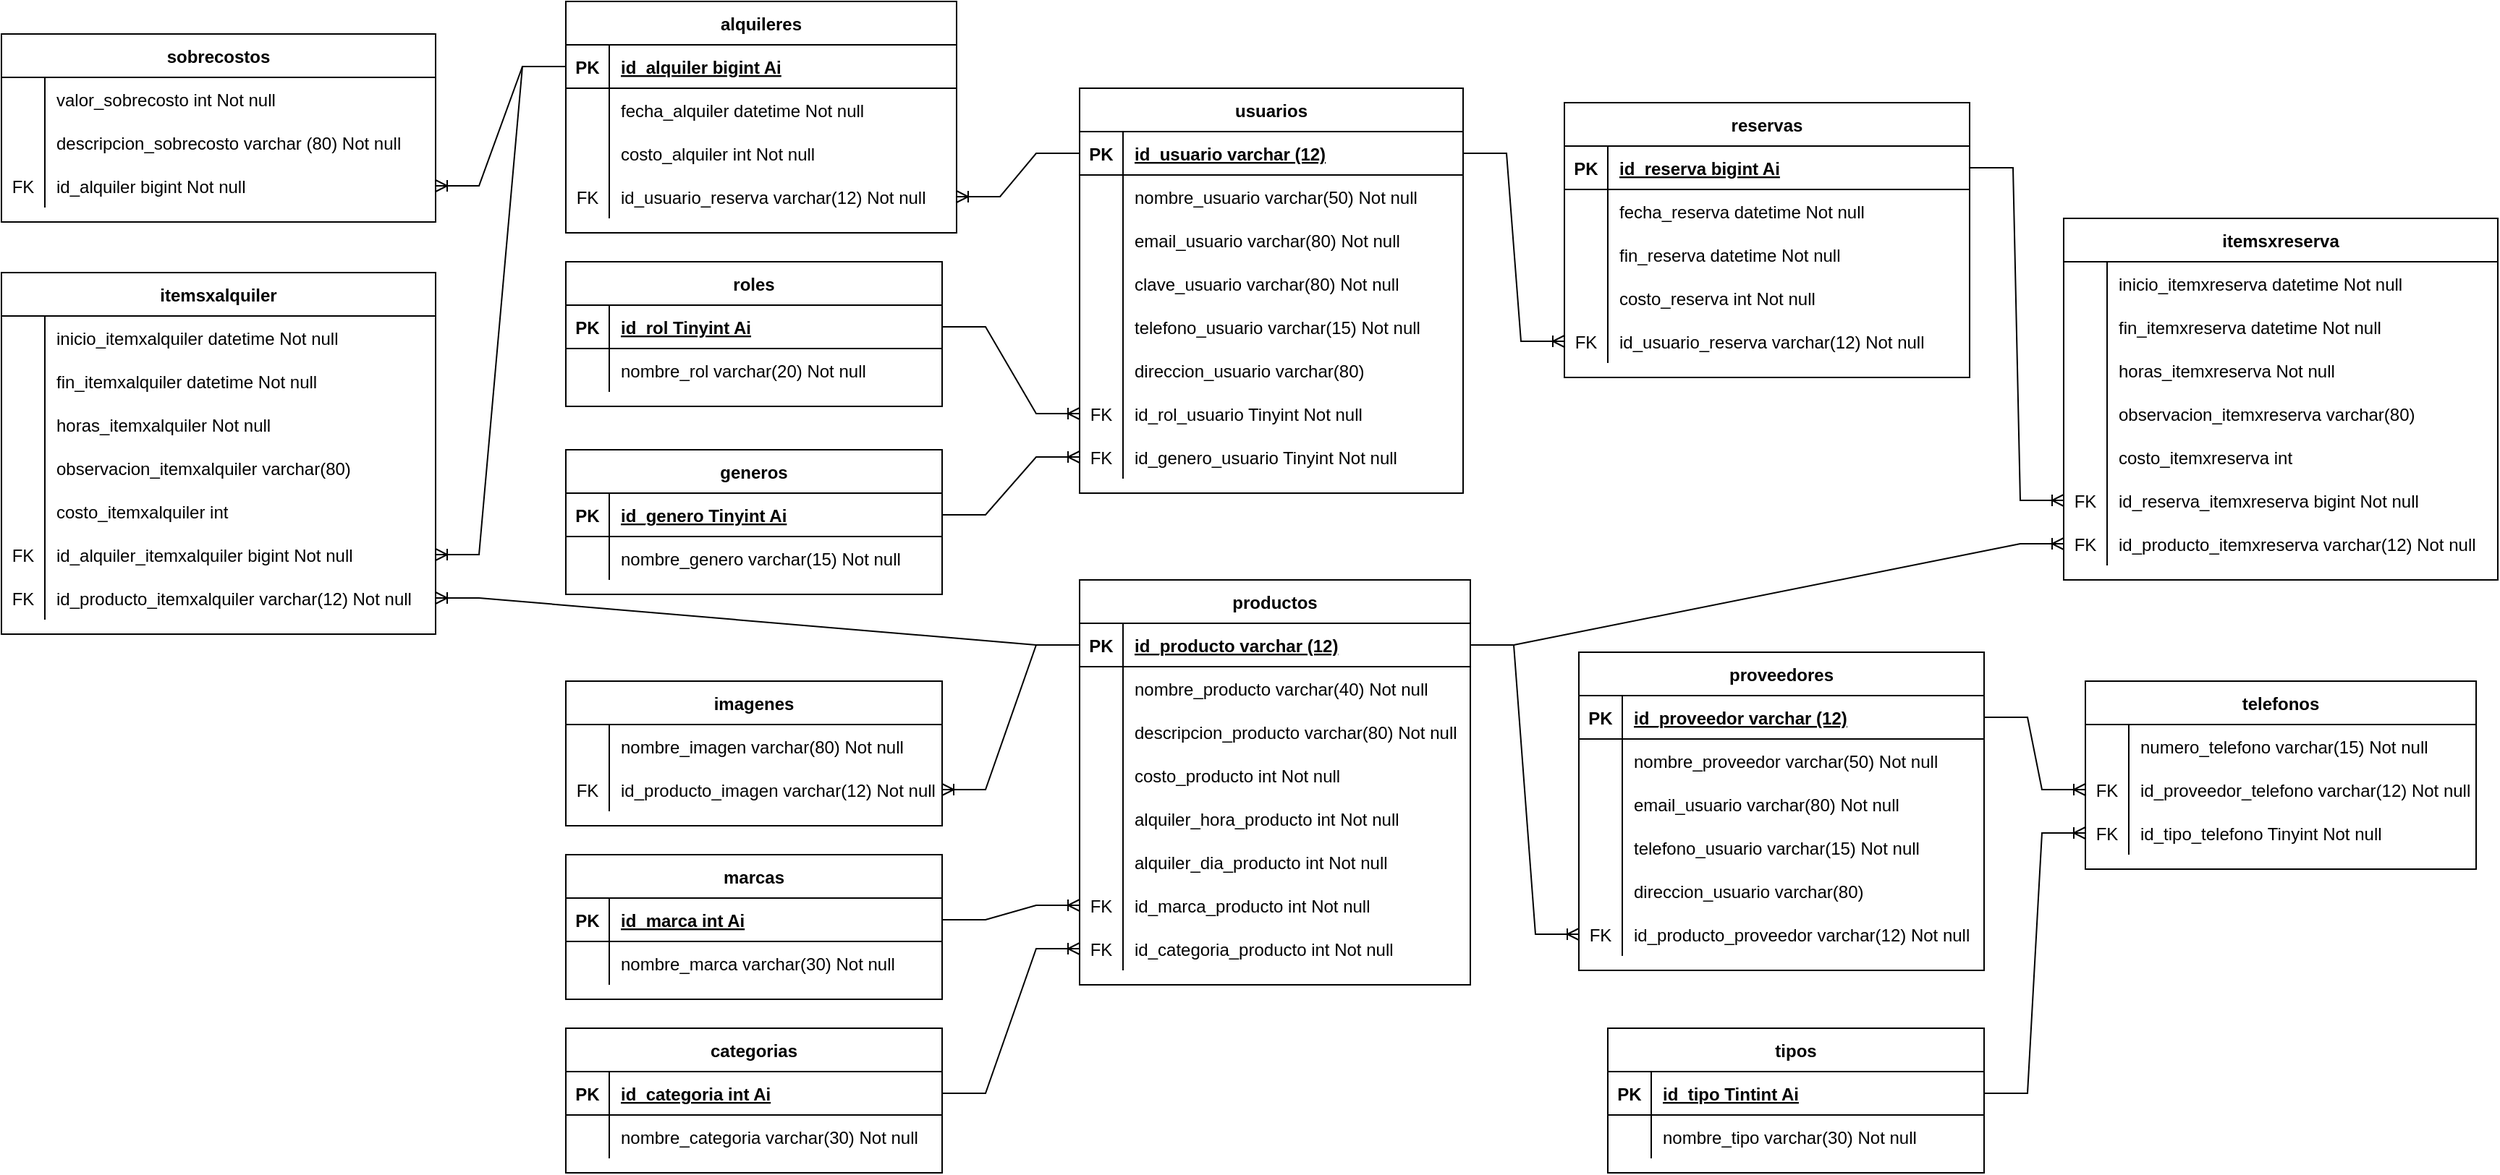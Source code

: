<mxfile version="15.4.0" type="device"><diagram id="ITTtqpXLpm7Ih2ChzgQj" name="Page-1"><mxGraphModel dx="3437" dy="828" grid="1" gridSize="10" guides="1" tooltips="1" connect="1" arrows="1" fold="1" page="1" pageScale="1" pageWidth="1390" pageHeight="980" math="0" shadow="0"><root><mxCell id="0"/><mxCell id="1" parent="0"/><mxCell id="F4QkUWQ4M2zL1rcnEMcE-1" value="roles" style="shape=table;startSize=30;container=1;collapsible=1;childLayout=tableLayout;fixedRows=1;rowLines=0;fontStyle=1;align=center;resizeLast=1;" parent="1" vertex="1"><mxGeometry x="-40" y="190" width="260" height="100" as="geometry"/></mxCell><mxCell id="F4QkUWQ4M2zL1rcnEMcE-2" value="" style="shape=partialRectangle;collapsible=0;dropTarget=0;pointerEvents=0;fillColor=none;top=0;left=0;bottom=1;right=0;points=[[0,0.5],[1,0.5]];portConstraint=eastwest;" parent="F4QkUWQ4M2zL1rcnEMcE-1" vertex="1"><mxGeometry y="30" width="260" height="30" as="geometry"/></mxCell><mxCell id="F4QkUWQ4M2zL1rcnEMcE-3" value="PK" style="shape=partialRectangle;connectable=0;fillColor=none;top=0;left=0;bottom=0;right=0;fontStyle=1;overflow=hidden;" parent="F4QkUWQ4M2zL1rcnEMcE-2" vertex="1"><mxGeometry width="30" height="30" as="geometry"><mxRectangle width="30" height="30" as="alternateBounds"/></mxGeometry></mxCell><mxCell id="F4QkUWQ4M2zL1rcnEMcE-4" value="id_rol Tinyint Ai" style="shape=partialRectangle;connectable=0;fillColor=none;top=0;left=0;bottom=0;right=0;align=left;spacingLeft=6;fontStyle=5;overflow=hidden;" parent="F4QkUWQ4M2zL1rcnEMcE-2" vertex="1"><mxGeometry x="30" width="230" height="30" as="geometry"><mxRectangle width="230" height="30" as="alternateBounds"/></mxGeometry></mxCell><mxCell id="F4QkUWQ4M2zL1rcnEMcE-5" value="" style="shape=partialRectangle;collapsible=0;dropTarget=0;pointerEvents=0;fillColor=none;top=0;left=0;bottom=0;right=0;points=[[0,0.5],[1,0.5]];portConstraint=eastwest;" parent="F4QkUWQ4M2zL1rcnEMcE-1" vertex="1"><mxGeometry y="60" width="260" height="30" as="geometry"/></mxCell><mxCell id="F4QkUWQ4M2zL1rcnEMcE-6" value="" style="shape=partialRectangle;connectable=0;fillColor=none;top=0;left=0;bottom=0;right=0;editable=1;overflow=hidden;" parent="F4QkUWQ4M2zL1rcnEMcE-5" vertex="1"><mxGeometry width="30" height="30" as="geometry"><mxRectangle width="30" height="30" as="alternateBounds"/></mxGeometry></mxCell><mxCell id="F4QkUWQ4M2zL1rcnEMcE-7" value="nombre_rol varchar(20) Not null" style="shape=partialRectangle;connectable=0;fillColor=none;top=0;left=0;bottom=0;right=0;align=left;spacingLeft=6;overflow=hidden;" parent="F4QkUWQ4M2zL1rcnEMcE-5" vertex="1"><mxGeometry x="30" width="230" height="30" as="geometry"><mxRectangle width="230" height="30" as="alternateBounds"/></mxGeometry></mxCell><mxCell id="F4QkUWQ4M2zL1rcnEMcE-14" value="usuarios" style="shape=table;startSize=30;container=1;collapsible=1;childLayout=tableLayout;fixedRows=1;rowLines=0;fontStyle=1;align=center;resizeLast=1;" parent="1" vertex="1"><mxGeometry x="315" y="70" width="265" height="280" as="geometry"/></mxCell><mxCell id="F4QkUWQ4M2zL1rcnEMcE-15" value="" style="shape=partialRectangle;collapsible=0;dropTarget=0;pointerEvents=0;fillColor=none;top=0;left=0;bottom=1;right=0;points=[[0,0.5],[1,0.5]];portConstraint=eastwest;" parent="F4QkUWQ4M2zL1rcnEMcE-14" vertex="1"><mxGeometry y="30" width="265" height="30" as="geometry"/></mxCell><mxCell id="F4QkUWQ4M2zL1rcnEMcE-16" value="PK" style="shape=partialRectangle;connectable=0;fillColor=none;top=0;left=0;bottom=0;right=0;fontStyle=1;overflow=hidden;" parent="F4QkUWQ4M2zL1rcnEMcE-15" vertex="1"><mxGeometry width="30" height="30" as="geometry"><mxRectangle width="30" height="30" as="alternateBounds"/></mxGeometry></mxCell><mxCell id="F4QkUWQ4M2zL1rcnEMcE-17" value="id_usuario varchar (12)" style="shape=partialRectangle;connectable=0;fillColor=none;top=0;left=0;bottom=0;right=0;align=left;spacingLeft=6;fontStyle=5;overflow=hidden;" parent="F4QkUWQ4M2zL1rcnEMcE-15" vertex="1"><mxGeometry x="30" width="235" height="30" as="geometry"><mxRectangle width="235" height="30" as="alternateBounds"/></mxGeometry></mxCell><mxCell id="F4QkUWQ4M2zL1rcnEMcE-18" value="" style="shape=partialRectangle;collapsible=0;dropTarget=0;pointerEvents=0;fillColor=none;top=0;left=0;bottom=0;right=0;points=[[0,0.5],[1,0.5]];portConstraint=eastwest;" parent="F4QkUWQ4M2zL1rcnEMcE-14" vertex="1"><mxGeometry y="60" width="265" height="30" as="geometry"/></mxCell><mxCell id="F4QkUWQ4M2zL1rcnEMcE-19" value="" style="shape=partialRectangle;connectable=0;fillColor=none;top=0;left=0;bottom=0;right=0;editable=1;overflow=hidden;" parent="F4QkUWQ4M2zL1rcnEMcE-18" vertex="1"><mxGeometry width="30" height="30" as="geometry"><mxRectangle width="30" height="30" as="alternateBounds"/></mxGeometry></mxCell><mxCell id="F4QkUWQ4M2zL1rcnEMcE-20" value="nombre_usuario varchar(50) Not null" style="shape=partialRectangle;connectable=0;fillColor=none;top=0;left=0;bottom=0;right=0;align=left;spacingLeft=6;overflow=hidden;" parent="F4QkUWQ4M2zL1rcnEMcE-18" vertex="1"><mxGeometry x="30" width="235" height="30" as="geometry"><mxRectangle width="235" height="30" as="alternateBounds"/></mxGeometry></mxCell><mxCell id="F4QkUWQ4M2zL1rcnEMcE-21" value="" style="shape=partialRectangle;collapsible=0;dropTarget=0;pointerEvents=0;fillColor=none;top=0;left=0;bottom=0;right=0;points=[[0,0.5],[1,0.5]];portConstraint=eastwest;" parent="F4QkUWQ4M2zL1rcnEMcE-14" vertex="1"><mxGeometry y="90" width="265" height="30" as="geometry"/></mxCell><mxCell id="F4QkUWQ4M2zL1rcnEMcE-22" value="" style="shape=partialRectangle;connectable=0;fillColor=none;top=0;left=0;bottom=0;right=0;editable=1;overflow=hidden;" parent="F4QkUWQ4M2zL1rcnEMcE-21" vertex="1"><mxGeometry width="30" height="30" as="geometry"><mxRectangle width="30" height="30" as="alternateBounds"/></mxGeometry></mxCell><mxCell id="F4QkUWQ4M2zL1rcnEMcE-23" value="email_usuario varchar(80) Not null" style="shape=partialRectangle;connectable=0;fillColor=none;top=0;left=0;bottom=0;right=0;align=left;spacingLeft=6;overflow=hidden;" parent="F4QkUWQ4M2zL1rcnEMcE-21" vertex="1"><mxGeometry x="30" width="235" height="30" as="geometry"><mxRectangle width="235" height="30" as="alternateBounds"/></mxGeometry></mxCell><mxCell id="uHi5fTtNJ9WgR773sHZC-39" value="" style="shape=partialRectangle;collapsible=0;dropTarget=0;pointerEvents=0;fillColor=none;top=0;left=0;bottom=0;right=0;points=[[0,0.5],[1,0.5]];portConstraint=eastwest;" vertex="1" parent="F4QkUWQ4M2zL1rcnEMcE-14"><mxGeometry y="120" width="265" height="30" as="geometry"/></mxCell><mxCell id="uHi5fTtNJ9WgR773sHZC-40" value="" style="shape=partialRectangle;connectable=0;fillColor=none;top=0;left=0;bottom=0;right=0;editable=1;overflow=hidden;" vertex="1" parent="uHi5fTtNJ9WgR773sHZC-39"><mxGeometry width="30" height="30" as="geometry"><mxRectangle width="30" height="30" as="alternateBounds"/></mxGeometry></mxCell><mxCell id="uHi5fTtNJ9WgR773sHZC-41" value="clave_usuario varchar(80) Not null" style="shape=partialRectangle;connectable=0;fillColor=none;top=0;left=0;bottom=0;right=0;align=left;spacingLeft=6;overflow=hidden;" vertex="1" parent="uHi5fTtNJ9WgR773sHZC-39"><mxGeometry x="30" width="235" height="30" as="geometry"><mxRectangle width="235" height="30" as="alternateBounds"/></mxGeometry></mxCell><mxCell id="F4QkUWQ4M2zL1rcnEMcE-24" value="" style="shape=partialRectangle;collapsible=0;dropTarget=0;pointerEvents=0;fillColor=none;top=0;left=0;bottom=0;right=0;points=[[0,0.5],[1,0.5]];portConstraint=eastwest;" parent="F4QkUWQ4M2zL1rcnEMcE-14" vertex="1"><mxGeometry y="150" width="265" height="30" as="geometry"/></mxCell><mxCell id="F4QkUWQ4M2zL1rcnEMcE-25" value="" style="shape=partialRectangle;connectable=0;fillColor=none;top=0;left=0;bottom=0;right=0;editable=1;overflow=hidden;" parent="F4QkUWQ4M2zL1rcnEMcE-24" vertex="1"><mxGeometry width="30" height="30" as="geometry"><mxRectangle width="30" height="30" as="alternateBounds"/></mxGeometry></mxCell><mxCell id="F4QkUWQ4M2zL1rcnEMcE-26" value="telefono_usuario varchar(15) Not null" style="shape=partialRectangle;connectable=0;fillColor=none;top=0;left=0;bottom=0;right=0;align=left;spacingLeft=6;overflow=hidden;" parent="F4QkUWQ4M2zL1rcnEMcE-24" vertex="1"><mxGeometry x="30" width="235" height="30" as="geometry"><mxRectangle width="235" height="30" as="alternateBounds"/></mxGeometry></mxCell><mxCell id="F4QkUWQ4M2zL1rcnEMcE-27" value="" style="shape=partialRectangle;collapsible=0;dropTarget=0;pointerEvents=0;fillColor=none;top=0;left=0;bottom=0;right=0;points=[[0,0.5],[1,0.5]];portConstraint=eastwest;" parent="F4QkUWQ4M2zL1rcnEMcE-14" vertex="1"><mxGeometry y="180" width="265" height="30" as="geometry"/></mxCell><mxCell id="F4QkUWQ4M2zL1rcnEMcE-28" value="" style="shape=partialRectangle;connectable=0;fillColor=none;top=0;left=0;bottom=0;right=0;editable=1;overflow=hidden;" parent="F4QkUWQ4M2zL1rcnEMcE-27" vertex="1"><mxGeometry width="30" height="30" as="geometry"><mxRectangle width="30" height="30" as="alternateBounds"/></mxGeometry></mxCell><mxCell id="F4QkUWQ4M2zL1rcnEMcE-29" value="direccion_usuario varchar(80)" style="shape=partialRectangle;connectable=0;fillColor=none;top=0;left=0;bottom=0;right=0;align=left;spacingLeft=6;overflow=hidden;" parent="F4QkUWQ4M2zL1rcnEMcE-27" vertex="1"><mxGeometry x="30" width="235" height="30" as="geometry"><mxRectangle width="235" height="30" as="alternateBounds"/></mxGeometry></mxCell><mxCell id="F4QkUWQ4M2zL1rcnEMcE-33" value="" style="shape=partialRectangle;collapsible=0;dropTarget=0;pointerEvents=0;fillColor=none;top=0;left=0;bottom=0;right=0;points=[[0,0.5],[1,0.5]];portConstraint=eastwest;" parent="F4QkUWQ4M2zL1rcnEMcE-14" vertex="1"><mxGeometry y="210" width="265" height="30" as="geometry"/></mxCell><mxCell id="F4QkUWQ4M2zL1rcnEMcE-34" value="FK" style="shape=partialRectangle;connectable=0;fillColor=none;top=0;left=0;bottom=0;right=0;fontStyle=0;overflow=hidden;" parent="F4QkUWQ4M2zL1rcnEMcE-33" vertex="1"><mxGeometry width="30" height="30" as="geometry"><mxRectangle width="30" height="30" as="alternateBounds"/></mxGeometry></mxCell><mxCell id="F4QkUWQ4M2zL1rcnEMcE-35" value="id_rol_usuario Tinyint Not null" style="shape=partialRectangle;connectable=0;fillColor=none;top=0;left=0;bottom=0;right=0;align=left;spacingLeft=6;fontStyle=0;overflow=hidden;" parent="F4QkUWQ4M2zL1rcnEMcE-33" vertex="1"><mxGeometry x="30" width="235" height="30" as="geometry"><mxRectangle width="235" height="30" as="alternateBounds"/></mxGeometry></mxCell><mxCell id="F4QkUWQ4M2zL1rcnEMcE-36" value="" style="shape=partialRectangle;collapsible=0;dropTarget=0;pointerEvents=0;fillColor=none;top=0;left=0;bottom=0;right=0;points=[[0,0.5],[1,0.5]];portConstraint=eastwest;" parent="F4QkUWQ4M2zL1rcnEMcE-14" vertex="1"><mxGeometry y="240" width="265" height="30" as="geometry"/></mxCell><mxCell id="F4QkUWQ4M2zL1rcnEMcE-37" value="FK" style="shape=partialRectangle;connectable=0;fillColor=none;top=0;left=0;bottom=0;right=0;fontStyle=0;overflow=hidden;" parent="F4QkUWQ4M2zL1rcnEMcE-36" vertex="1"><mxGeometry width="30" height="30" as="geometry"><mxRectangle width="30" height="30" as="alternateBounds"/></mxGeometry></mxCell><mxCell id="F4QkUWQ4M2zL1rcnEMcE-38" value="id_genero_usuario Tinyint Not null" style="shape=partialRectangle;connectable=0;fillColor=none;top=0;left=0;bottom=0;right=0;align=left;spacingLeft=6;fontStyle=0;overflow=hidden;" parent="F4QkUWQ4M2zL1rcnEMcE-36" vertex="1"><mxGeometry x="30" width="235" height="30" as="geometry"><mxRectangle width="235" height="30" as="alternateBounds"/></mxGeometry></mxCell><mxCell id="F4QkUWQ4M2zL1rcnEMcE-39" value="generos" style="shape=table;startSize=30;container=1;collapsible=1;childLayout=tableLayout;fixedRows=1;rowLines=0;fontStyle=1;align=center;resizeLast=1;" parent="1" vertex="1"><mxGeometry x="-40" y="320" width="260" height="100" as="geometry"/></mxCell><mxCell id="F4QkUWQ4M2zL1rcnEMcE-40" value="" style="shape=partialRectangle;collapsible=0;dropTarget=0;pointerEvents=0;fillColor=none;top=0;left=0;bottom=1;right=0;points=[[0,0.5],[1,0.5]];portConstraint=eastwest;" parent="F4QkUWQ4M2zL1rcnEMcE-39" vertex="1"><mxGeometry y="30" width="260" height="30" as="geometry"/></mxCell><mxCell id="F4QkUWQ4M2zL1rcnEMcE-41" value="PK" style="shape=partialRectangle;connectable=0;fillColor=none;top=0;left=0;bottom=0;right=0;fontStyle=1;overflow=hidden;" parent="F4QkUWQ4M2zL1rcnEMcE-40" vertex="1"><mxGeometry width="30" height="30" as="geometry"><mxRectangle width="30" height="30" as="alternateBounds"/></mxGeometry></mxCell><mxCell id="F4QkUWQ4M2zL1rcnEMcE-42" value="id_genero Tinyint Ai" style="shape=partialRectangle;connectable=0;fillColor=none;top=0;left=0;bottom=0;right=0;align=left;spacingLeft=6;fontStyle=5;overflow=hidden;" parent="F4QkUWQ4M2zL1rcnEMcE-40" vertex="1"><mxGeometry x="30" width="230" height="30" as="geometry"><mxRectangle width="230" height="30" as="alternateBounds"/></mxGeometry></mxCell><mxCell id="F4QkUWQ4M2zL1rcnEMcE-43" value="" style="shape=partialRectangle;collapsible=0;dropTarget=0;pointerEvents=0;fillColor=none;top=0;left=0;bottom=0;right=0;points=[[0,0.5],[1,0.5]];portConstraint=eastwest;" parent="F4QkUWQ4M2zL1rcnEMcE-39" vertex="1"><mxGeometry y="60" width="260" height="30" as="geometry"/></mxCell><mxCell id="F4QkUWQ4M2zL1rcnEMcE-44" value="" style="shape=partialRectangle;connectable=0;fillColor=none;top=0;left=0;bottom=0;right=0;editable=1;overflow=hidden;" parent="F4QkUWQ4M2zL1rcnEMcE-43" vertex="1"><mxGeometry width="30" height="30" as="geometry"><mxRectangle width="30" height="30" as="alternateBounds"/></mxGeometry></mxCell><mxCell id="F4QkUWQ4M2zL1rcnEMcE-45" value="nombre_genero varchar(15) Not null" style="shape=partialRectangle;connectable=0;fillColor=none;top=0;left=0;bottom=0;right=0;align=left;spacingLeft=6;overflow=hidden;" parent="F4QkUWQ4M2zL1rcnEMcE-43" vertex="1"><mxGeometry x="30" width="230" height="30" as="geometry"><mxRectangle width="230" height="30" as="alternateBounds"/></mxGeometry></mxCell><mxCell id="F4QkUWQ4M2zL1rcnEMcE-46" value="" style="edgeStyle=entityRelationEdgeStyle;fontSize=12;html=1;endArrow=ERoneToMany;rounded=0;" parent="1" source="F4QkUWQ4M2zL1rcnEMcE-40" target="F4QkUWQ4M2zL1rcnEMcE-36" edge="1"><mxGeometry width="100" height="100" relative="1" as="geometry"><mxPoint x="320" y="200" as="sourcePoint"/><mxPoint x="420" y="100" as="targetPoint"/></mxGeometry></mxCell><mxCell id="F4QkUWQ4M2zL1rcnEMcE-47" value="" style="edgeStyle=entityRelationEdgeStyle;fontSize=12;html=1;endArrow=ERoneToMany;rounded=0;" parent="1" source="F4QkUWQ4M2zL1rcnEMcE-2" target="F4QkUWQ4M2zL1rcnEMcE-33" edge="1"><mxGeometry width="100" height="100" relative="1" as="geometry"><mxPoint x="130" y="200" as="sourcePoint"/><mxPoint x="230" y="100" as="targetPoint"/></mxGeometry></mxCell><mxCell id="uHi5fTtNJ9WgR773sHZC-1" value="productos" style="shape=table;startSize=30;container=1;collapsible=1;childLayout=tableLayout;fixedRows=1;rowLines=0;fontStyle=1;align=center;resizeLast=1;" vertex="1" parent="1"><mxGeometry x="315" y="410" width="270" height="280" as="geometry"/></mxCell><mxCell id="uHi5fTtNJ9WgR773sHZC-2" value="" style="shape=partialRectangle;collapsible=0;dropTarget=0;pointerEvents=0;fillColor=none;top=0;left=0;bottom=1;right=0;points=[[0,0.5],[1,0.5]];portConstraint=eastwest;" vertex="1" parent="uHi5fTtNJ9WgR773sHZC-1"><mxGeometry y="30" width="270" height="30" as="geometry"/></mxCell><mxCell id="uHi5fTtNJ9WgR773sHZC-3" value="PK" style="shape=partialRectangle;connectable=0;fillColor=none;top=0;left=0;bottom=0;right=0;fontStyle=1;overflow=hidden;" vertex="1" parent="uHi5fTtNJ9WgR773sHZC-2"><mxGeometry width="30" height="30" as="geometry"><mxRectangle width="30" height="30" as="alternateBounds"/></mxGeometry></mxCell><mxCell id="uHi5fTtNJ9WgR773sHZC-4" value="id_producto varchar (12)" style="shape=partialRectangle;connectable=0;fillColor=none;top=0;left=0;bottom=0;right=0;align=left;spacingLeft=6;fontStyle=5;overflow=hidden;" vertex="1" parent="uHi5fTtNJ9WgR773sHZC-2"><mxGeometry x="30" width="240" height="30" as="geometry"><mxRectangle width="240" height="30" as="alternateBounds"/></mxGeometry></mxCell><mxCell id="uHi5fTtNJ9WgR773sHZC-5" value="" style="shape=partialRectangle;collapsible=0;dropTarget=0;pointerEvents=0;fillColor=none;top=0;left=0;bottom=0;right=0;points=[[0,0.5],[1,0.5]];portConstraint=eastwest;" vertex="1" parent="uHi5fTtNJ9WgR773sHZC-1"><mxGeometry y="60" width="270" height="30" as="geometry"/></mxCell><mxCell id="uHi5fTtNJ9WgR773sHZC-6" value="" style="shape=partialRectangle;connectable=0;fillColor=none;top=0;left=0;bottom=0;right=0;editable=1;overflow=hidden;" vertex="1" parent="uHi5fTtNJ9WgR773sHZC-5"><mxGeometry width="30" height="30" as="geometry"><mxRectangle width="30" height="30" as="alternateBounds"/></mxGeometry></mxCell><mxCell id="uHi5fTtNJ9WgR773sHZC-7" value="nombre_producto varchar(40) Not null" style="shape=partialRectangle;connectable=0;fillColor=none;top=0;left=0;bottom=0;right=0;align=left;spacingLeft=6;overflow=hidden;" vertex="1" parent="uHi5fTtNJ9WgR773sHZC-5"><mxGeometry x="30" width="240" height="30" as="geometry"><mxRectangle width="240" height="30" as="alternateBounds"/></mxGeometry></mxCell><mxCell id="uHi5fTtNJ9WgR773sHZC-8" value="" style="shape=partialRectangle;collapsible=0;dropTarget=0;pointerEvents=0;fillColor=none;top=0;left=0;bottom=0;right=0;points=[[0,0.5],[1,0.5]];portConstraint=eastwest;" vertex="1" parent="uHi5fTtNJ9WgR773sHZC-1"><mxGeometry y="90" width="270" height="30" as="geometry"/></mxCell><mxCell id="uHi5fTtNJ9WgR773sHZC-9" value="" style="shape=partialRectangle;connectable=0;fillColor=none;top=0;left=0;bottom=0;right=0;editable=1;overflow=hidden;" vertex="1" parent="uHi5fTtNJ9WgR773sHZC-8"><mxGeometry width="30" height="30" as="geometry"><mxRectangle width="30" height="30" as="alternateBounds"/></mxGeometry></mxCell><mxCell id="uHi5fTtNJ9WgR773sHZC-10" value="descripcion_producto varchar(80) Not null" style="shape=partialRectangle;connectable=0;fillColor=none;top=0;left=0;bottom=0;right=0;align=left;spacingLeft=6;overflow=hidden;" vertex="1" parent="uHi5fTtNJ9WgR773sHZC-8"><mxGeometry x="30" width="240" height="30" as="geometry"><mxRectangle width="240" height="30" as="alternateBounds"/></mxGeometry></mxCell><mxCell id="uHi5fTtNJ9WgR773sHZC-14" value="" style="shape=partialRectangle;collapsible=0;dropTarget=0;pointerEvents=0;fillColor=none;top=0;left=0;bottom=0;right=0;points=[[0,0.5],[1,0.5]];portConstraint=eastwest;" vertex="1" parent="uHi5fTtNJ9WgR773sHZC-1"><mxGeometry y="120" width="270" height="30" as="geometry"/></mxCell><mxCell id="uHi5fTtNJ9WgR773sHZC-15" value="" style="shape=partialRectangle;connectable=0;fillColor=none;top=0;left=0;bottom=0;right=0;editable=1;overflow=hidden;" vertex="1" parent="uHi5fTtNJ9WgR773sHZC-14"><mxGeometry width="30" height="30" as="geometry"><mxRectangle width="30" height="30" as="alternateBounds"/></mxGeometry></mxCell><mxCell id="uHi5fTtNJ9WgR773sHZC-16" value="costo_producto int Not null" style="shape=partialRectangle;connectable=0;fillColor=none;top=0;left=0;bottom=0;right=0;align=left;spacingLeft=6;overflow=hidden;" vertex="1" parent="uHi5fTtNJ9WgR773sHZC-14"><mxGeometry x="30" width="240" height="30" as="geometry"><mxRectangle width="240" height="30" as="alternateBounds"/></mxGeometry></mxCell><mxCell id="uHi5fTtNJ9WgR773sHZC-99" value="" style="shape=partialRectangle;collapsible=0;dropTarget=0;pointerEvents=0;fillColor=none;top=0;left=0;bottom=0;right=0;points=[[0,0.5],[1,0.5]];portConstraint=eastwest;" vertex="1" parent="uHi5fTtNJ9WgR773sHZC-1"><mxGeometry y="150" width="270" height="30" as="geometry"/></mxCell><mxCell id="uHi5fTtNJ9WgR773sHZC-100" value="" style="shape=partialRectangle;connectable=0;fillColor=none;top=0;left=0;bottom=0;right=0;editable=1;overflow=hidden;" vertex="1" parent="uHi5fTtNJ9WgR773sHZC-99"><mxGeometry width="30" height="30" as="geometry"><mxRectangle width="30" height="30" as="alternateBounds"/></mxGeometry></mxCell><mxCell id="uHi5fTtNJ9WgR773sHZC-101" value="alquiler_hora_producto int Not null" style="shape=partialRectangle;connectable=0;fillColor=none;top=0;left=0;bottom=0;right=0;align=left;spacingLeft=6;overflow=hidden;" vertex="1" parent="uHi5fTtNJ9WgR773sHZC-99"><mxGeometry x="30" width="240" height="30" as="geometry"><mxRectangle width="240" height="30" as="alternateBounds"/></mxGeometry></mxCell><mxCell id="uHi5fTtNJ9WgR773sHZC-105" value="" style="shape=partialRectangle;collapsible=0;dropTarget=0;pointerEvents=0;fillColor=none;top=0;left=0;bottom=0;right=0;points=[[0,0.5],[1,0.5]];portConstraint=eastwest;" vertex="1" parent="uHi5fTtNJ9WgR773sHZC-1"><mxGeometry y="180" width="270" height="30" as="geometry"/></mxCell><mxCell id="uHi5fTtNJ9WgR773sHZC-106" value="" style="shape=partialRectangle;connectable=0;fillColor=none;top=0;left=0;bottom=0;right=0;editable=1;overflow=hidden;" vertex="1" parent="uHi5fTtNJ9WgR773sHZC-105"><mxGeometry width="30" height="30" as="geometry"><mxRectangle width="30" height="30" as="alternateBounds"/></mxGeometry></mxCell><mxCell id="uHi5fTtNJ9WgR773sHZC-107" value="alquiler_dia_producto int Not null" style="shape=partialRectangle;connectable=0;fillColor=none;top=0;left=0;bottom=0;right=0;align=left;spacingLeft=6;overflow=hidden;" vertex="1" parent="uHi5fTtNJ9WgR773sHZC-105"><mxGeometry x="30" width="240" height="30" as="geometry"><mxRectangle width="240" height="30" as="alternateBounds"/></mxGeometry></mxCell><mxCell id="uHi5fTtNJ9WgR773sHZC-17" value="" style="shape=partialRectangle;collapsible=0;dropTarget=0;pointerEvents=0;fillColor=none;top=0;left=0;bottom=0;right=0;points=[[0,0.5],[1,0.5]];portConstraint=eastwest;" vertex="1" parent="uHi5fTtNJ9WgR773sHZC-1"><mxGeometry y="210" width="270" height="30" as="geometry"/></mxCell><mxCell id="uHi5fTtNJ9WgR773sHZC-18" value="FK" style="shape=partialRectangle;connectable=0;fillColor=none;top=0;left=0;bottom=0;right=0;fontStyle=0;overflow=hidden;" vertex="1" parent="uHi5fTtNJ9WgR773sHZC-17"><mxGeometry width="30" height="30" as="geometry"><mxRectangle width="30" height="30" as="alternateBounds"/></mxGeometry></mxCell><mxCell id="uHi5fTtNJ9WgR773sHZC-19" value="id_marca_producto int Not null" style="shape=partialRectangle;connectable=0;fillColor=none;top=0;left=0;bottom=0;right=0;align=left;spacingLeft=6;fontStyle=0;overflow=hidden;" vertex="1" parent="uHi5fTtNJ9WgR773sHZC-17"><mxGeometry x="30" width="240" height="30" as="geometry"><mxRectangle width="240" height="30" as="alternateBounds"/></mxGeometry></mxCell><mxCell id="uHi5fTtNJ9WgR773sHZC-20" value="" style="shape=partialRectangle;collapsible=0;dropTarget=0;pointerEvents=0;fillColor=none;top=0;left=0;bottom=0;right=0;points=[[0,0.5],[1,0.5]];portConstraint=eastwest;" vertex="1" parent="uHi5fTtNJ9WgR773sHZC-1"><mxGeometry y="240" width="270" height="30" as="geometry"/></mxCell><mxCell id="uHi5fTtNJ9WgR773sHZC-21" value="FK" style="shape=partialRectangle;connectable=0;fillColor=none;top=0;left=0;bottom=0;right=0;fontStyle=0;overflow=hidden;" vertex="1" parent="uHi5fTtNJ9WgR773sHZC-20"><mxGeometry width="30" height="30" as="geometry"><mxRectangle width="30" height="30" as="alternateBounds"/></mxGeometry></mxCell><mxCell id="uHi5fTtNJ9WgR773sHZC-22" value="id_categoria_producto int Not null" style="shape=partialRectangle;connectable=0;fillColor=none;top=0;left=0;bottom=0;right=0;align=left;spacingLeft=6;fontStyle=0;overflow=hidden;" vertex="1" parent="uHi5fTtNJ9WgR773sHZC-20"><mxGeometry x="30" width="240" height="30" as="geometry"><mxRectangle width="240" height="30" as="alternateBounds"/></mxGeometry></mxCell><mxCell id="uHi5fTtNJ9WgR773sHZC-23" value="marcas" style="shape=table;startSize=30;container=1;collapsible=1;childLayout=tableLayout;fixedRows=1;rowLines=0;fontStyle=1;align=center;resizeLast=1;" vertex="1" parent="1"><mxGeometry x="-40" y="600" width="260" height="100" as="geometry"/></mxCell><mxCell id="uHi5fTtNJ9WgR773sHZC-24" value="" style="shape=partialRectangle;collapsible=0;dropTarget=0;pointerEvents=0;fillColor=none;top=0;left=0;bottom=1;right=0;points=[[0,0.5],[1,0.5]];portConstraint=eastwest;" vertex="1" parent="uHi5fTtNJ9WgR773sHZC-23"><mxGeometry y="30" width="260" height="30" as="geometry"/></mxCell><mxCell id="uHi5fTtNJ9WgR773sHZC-25" value="PK" style="shape=partialRectangle;connectable=0;fillColor=none;top=0;left=0;bottom=0;right=0;fontStyle=1;overflow=hidden;" vertex="1" parent="uHi5fTtNJ9WgR773sHZC-24"><mxGeometry width="30" height="30" as="geometry"><mxRectangle width="30" height="30" as="alternateBounds"/></mxGeometry></mxCell><mxCell id="uHi5fTtNJ9WgR773sHZC-26" value="id_marca int Ai" style="shape=partialRectangle;connectable=0;fillColor=none;top=0;left=0;bottom=0;right=0;align=left;spacingLeft=6;fontStyle=5;overflow=hidden;" vertex="1" parent="uHi5fTtNJ9WgR773sHZC-24"><mxGeometry x="30" width="230" height="30" as="geometry"><mxRectangle width="230" height="30" as="alternateBounds"/></mxGeometry></mxCell><mxCell id="uHi5fTtNJ9WgR773sHZC-27" value="" style="shape=partialRectangle;collapsible=0;dropTarget=0;pointerEvents=0;fillColor=none;top=0;left=0;bottom=0;right=0;points=[[0,0.5],[1,0.5]];portConstraint=eastwest;" vertex="1" parent="uHi5fTtNJ9WgR773sHZC-23"><mxGeometry y="60" width="260" height="30" as="geometry"/></mxCell><mxCell id="uHi5fTtNJ9WgR773sHZC-28" value="" style="shape=partialRectangle;connectable=0;fillColor=none;top=0;left=0;bottom=0;right=0;editable=1;overflow=hidden;" vertex="1" parent="uHi5fTtNJ9WgR773sHZC-27"><mxGeometry width="30" height="30" as="geometry"><mxRectangle width="30" height="30" as="alternateBounds"/></mxGeometry></mxCell><mxCell id="uHi5fTtNJ9WgR773sHZC-29" value="nombre_marca varchar(30) Not null" style="shape=partialRectangle;connectable=0;fillColor=none;top=0;left=0;bottom=0;right=0;align=left;spacingLeft=6;overflow=hidden;" vertex="1" parent="uHi5fTtNJ9WgR773sHZC-27"><mxGeometry x="30" width="230" height="30" as="geometry"><mxRectangle width="230" height="30" as="alternateBounds"/></mxGeometry></mxCell><mxCell id="uHi5fTtNJ9WgR773sHZC-30" value="tipos" style="shape=table;startSize=30;container=1;collapsible=1;childLayout=tableLayout;fixedRows=1;rowLines=0;fontStyle=1;align=center;resizeLast=1;" vertex="1" parent="1"><mxGeometry x="680" y="720" width="260" height="100" as="geometry"/></mxCell><mxCell id="uHi5fTtNJ9WgR773sHZC-31" value="" style="shape=partialRectangle;collapsible=0;dropTarget=0;pointerEvents=0;fillColor=none;top=0;left=0;bottom=1;right=0;points=[[0,0.5],[1,0.5]];portConstraint=eastwest;" vertex="1" parent="uHi5fTtNJ9WgR773sHZC-30"><mxGeometry y="30" width="260" height="30" as="geometry"/></mxCell><mxCell id="uHi5fTtNJ9WgR773sHZC-32" value="PK" style="shape=partialRectangle;connectable=0;fillColor=none;top=0;left=0;bottom=0;right=0;fontStyle=1;overflow=hidden;" vertex="1" parent="uHi5fTtNJ9WgR773sHZC-31"><mxGeometry width="30" height="30" as="geometry"><mxRectangle width="30" height="30" as="alternateBounds"/></mxGeometry></mxCell><mxCell id="uHi5fTtNJ9WgR773sHZC-33" value="id_tipo Tintint Ai" style="shape=partialRectangle;connectable=0;fillColor=none;top=0;left=0;bottom=0;right=0;align=left;spacingLeft=6;fontStyle=5;overflow=hidden;" vertex="1" parent="uHi5fTtNJ9WgR773sHZC-31"><mxGeometry x="30" width="230" height="30" as="geometry"><mxRectangle width="230" height="30" as="alternateBounds"/></mxGeometry></mxCell><mxCell id="uHi5fTtNJ9WgR773sHZC-34" value="" style="shape=partialRectangle;collapsible=0;dropTarget=0;pointerEvents=0;fillColor=none;top=0;left=0;bottom=0;right=0;points=[[0,0.5],[1,0.5]];portConstraint=eastwest;" vertex="1" parent="uHi5fTtNJ9WgR773sHZC-30"><mxGeometry y="60" width="260" height="30" as="geometry"/></mxCell><mxCell id="uHi5fTtNJ9WgR773sHZC-35" value="" style="shape=partialRectangle;connectable=0;fillColor=none;top=0;left=0;bottom=0;right=0;editable=1;overflow=hidden;" vertex="1" parent="uHi5fTtNJ9WgR773sHZC-34"><mxGeometry width="30" height="30" as="geometry"><mxRectangle width="30" height="30" as="alternateBounds"/></mxGeometry></mxCell><mxCell id="uHi5fTtNJ9WgR773sHZC-36" value="nombre_tipo varchar(30) Not null" style="shape=partialRectangle;connectable=0;fillColor=none;top=0;left=0;bottom=0;right=0;align=left;spacingLeft=6;overflow=hidden;" vertex="1" parent="uHi5fTtNJ9WgR773sHZC-34"><mxGeometry x="30" width="230" height="30" as="geometry"><mxRectangle width="230" height="30" as="alternateBounds"/></mxGeometry></mxCell><mxCell id="uHi5fTtNJ9WgR773sHZC-37" value="" style="edgeStyle=entityRelationEdgeStyle;fontSize=12;html=1;endArrow=ERoneToMany;rounded=0;" edge="1" parent="1" source="uHi5fTtNJ9WgR773sHZC-210" target="uHi5fTtNJ9WgR773sHZC-20"><mxGeometry width="100" height="100" relative="1" as="geometry"><mxPoint x="460" y="410" as="sourcePoint"/><mxPoint x="560" y="310" as="targetPoint"/></mxGeometry></mxCell><mxCell id="uHi5fTtNJ9WgR773sHZC-38" value="" style="edgeStyle=entityRelationEdgeStyle;fontSize=12;html=1;endArrow=ERoneToMany;rounded=0;" edge="1" parent="1" source="uHi5fTtNJ9WgR773sHZC-24" target="uHi5fTtNJ9WgR773sHZC-17"><mxGeometry width="100" height="100" relative="1" as="geometry"><mxPoint x="460" y="410" as="sourcePoint"/><mxPoint x="560" y="310" as="targetPoint"/></mxGeometry></mxCell><mxCell id="uHi5fTtNJ9WgR773sHZC-42" value="reservas" style="shape=table;startSize=30;container=1;collapsible=1;childLayout=tableLayout;fixedRows=1;rowLines=0;fontStyle=1;align=center;resizeLast=1;" vertex="1" parent="1"><mxGeometry x="650" y="80" width="280" height="190" as="geometry"/></mxCell><mxCell id="uHi5fTtNJ9WgR773sHZC-43" value="" style="shape=partialRectangle;collapsible=0;dropTarget=0;pointerEvents=0;fillColor=none;top=0;left=0;bottom=1;right=0;points=[[0,0.5],[1,0.5]];portConstraint=eastwest;" vertex="1" parent="uHi5fTtNJ9WgR773sHZC-42"><mxGeometry y="30" width="280" height="30" as="geometry"/></mxCell><mxCell id="uHi5fTtNJ9WgR773sHZC-44" value="PK" style="shape=partialRectangle;connectable=0;fillColor=none;top=0;left=0;bottom=0;right=0;fontStyle=1;overflow=hidden;" vertex="1" parent="uHi5fTtNJ9WgR773sHZC-43"><mxGeometry width="30" height="30" as="geometry"><mxRectangle width="30" height="30" as="alternateBounds"/></mxGeometry></mxCell><mxCell id="uHi5fTtNJ9WgR773sHZC-45" value="id_reserva bigint Ai" style="shape=partialRectangle;connectable=0;fillColor=none;top=0;left=0;bottom=0;right=0;align=left;spacingLeft=6;fontStyle=5;overflow=hidden;" vertex="1" parent="uHi5fTtNJ9WgR773sHZC-43"><mxGeometry x="30" width="250" height="30" as="geometry"><mxRectangle width="250" height="30" as="alternateBounds"/></mxGeometry></mxCell><mxCell id="uHi5fTtNJ9WgR773sHZC-46" value="" style="shape=partialRectangle;collapsible=0;dropTarget=0;pointerEvents=0;fillColor=none;top=0;left=0;bottom=0;right=0;points=[[0,0.5],[1,0.5]];portConstraint=eastwest;" vertex="1" parent="uHi5fTtNJ9WgR773sHZC-42"><mxGeometry y="60" width="280" height="30" as="geometry"/></mxCell><mxCell id="uHi5fTtNJ9WgR773sHZC-47" value="" style="shape=partialRectangle;connectable=0;fillColor=none;top=0;left=0;bottom=0;right=0;editable=1;overflow=hidden;" vertex="1" parent="uHi5fTtNJ9WgR773sHZC-46"><mxGeometry width="30" height="30" as="geometry"><mxRectangle width="30" height="30" as="alternateBounds"/></mxGeometry></mxCell><mxCell id="uHi5fTtNJ9WgR773sHZC-48" value="fecha_reserva datetime Not null" style="shape=partialRectangle;connectable=0;fillColor=none;top=0;left=0;bottom=0;right=0;align=left;spacingLeft=6;overflow=hidden;" vertex="1" parent="uHi5fTtNJ9WgR773sHZC-46"><mxGeometry x="30" width="250" height="30" as="geometry"><mxRectangle width="250" height="30" as="alternateBounds"/></mxGeometry></mxCell><mxCell id="uHi5fTtNJ9WgR773sHZC-83" value="" style="shape=partialRectangle;collapsible=0;dropTarget=0;pointerEvents=0;fillColor=none;top=0;left=0;bottom=0;right=0;points=[[0,0.5],[1,0.5]];portConstraint=eastwest;" vertex="1" parent="uHi5fTtNJ9WgR773sHZC-42"><mxGeometry y="90" width="280" height="30" as="geometry"/></mxCell><mxCell id="uHi5fTtNJ9WgR773sHZC-84" value="" style="shape=partialRectangle;connectable=0;fillColor=none;top=0;left=0;bottom=0;right=0;editable=1;overflow=hidden;" vertex="1" parent="uHi5fTtNJ9WgR773sHZC-83"><mxGeometry width="30" height="30" as="geometry"><mxRectangle width="30" height="30" as="alternateBounds"/></mxGeometry></mxCell><mxCell id="uHi5fTtNJ9WgR773sHZC-85" value="fin_reserva datetime Not null" style="shape=partialRectangle;connectable=0;fillColor=none;top=0;left=0;bottom=0;right=0;align=left;spacingLeft=6;overflow=hidden;" vertex="1" parent="uHi5fTtNJ9WgR773sHZC-83"><mxGeometry x="30" width="250" height="30" as="geometry"><mxRectangle width="250" height="30" as="alternateBounds"/></mxGeometry></mxCell><mxCell id="uHi5fTtNJ9WgR773sHZC-89" value="" style="shape=partialRectangle;collapsible=0;dropTarget=0;pointerEvents=0;fillColor=none;top=0;left=0;bottom=0;right=0;points=[[0,0.5],[1,0.5]];portConstraint=eastwest;" vertex="1" parent="uHi5fTtNJ9WgR773sHZC-42"><mxGeometry y="120" width="280" height="30" as="geometry"/></mxCell><mxCell id="uHi5fTtNJ9WgR773sHZC-90" value="" style="shape=partialRectangle;connectable=0;fillColor=none;top=0;left=0;bottom=0;right=0;editable=1;overflow=hidden;" vertex="1" parent="uHi5fTtNJ9WgR773sHZC-89"><mxGeometry width="30" height="30" as="geometry"><mxRectangle width="30" height="30" as="alternateBounds"/></mxGeometry></mxCell><mxCell id="uHi5fTtNJ9WgR773sHZC-91" value="costo_reserva int Not null" style="shape=partialRectangle;connectable=0;fillColor=none;top=0;left=0;bottom=0;right=0;align=left;spacingLeft=6;overflow=hidden;" vertex="1" parent="uHi5fTtNJ9WgR773sHZC-89"><mxGeometry x="30" width="250" height="30" as="geometry"><mxRectangle width="250" height="30" as="alternateBounds"/></mxGeometry></mxCell><mxCell id="uHi5fTtNJ9WgR773sHZC-55" value="" style="shape=partialRectangle;collapsible=0;dropTarget=0;pointerEvents=0;fillColor=none;top=0;left=0;bottom=0;right=0;points=[[0,0.5],[1,0.5]];portConstraint=eastwest;" vertex="1" parent="uHi5fTtNJ9WgR773sHZC-42"><mxGeometry y="150" width="280" height="30" as="geometry"/></mxCell><mxCell id="uHi5fTtNJ9WgR773sHZC-56" value="FK" style="shape=partialRectangle;connectable=0;fillColor=none;top=0;left=0;bottom=0;right=0;fontStyle=0;overflow=hidden;" vertex="1" parent="uHi5fTtNJ9WgR773sHZC-55"><mxGeometry width="30" height="30" as="geometry"><mxRectangle width="30" height="30" as="alternateBounds"/></mxGeometry></mxCell><mxCell id="uHi5fTtNJ9WgR773sHZC-57" value="id_usuario_reserva varchar(12) Not null" style="shape=partialRectangle;connectable=0;fillColor=none;top=0;left=0;bottom=0;right=0;align=left;spacingLeft=6;fontStyle=0;overflow=hidden;" vertex="1" parent="uHi5fTtNJ9WgR773sHZC-55"><mxGeometry x="30" width="250" height="30" as="geometry"><mxRectangle width="250" height="30" as="alternateBounds"/></mxGeometry></mxCell><mxCell id="uHi5fTtNJ9WgR773sHZC-61" value="itemsxreserva" style="shape=table;startSize=30;container=1;collapsible=1;childLayout=tableLayout;fixedRows=1;rowLines=0;fontStyle=1;align=center;resizeLast=1;" vertex="1" parent="1"><mxGeometry x="995" y="160" width="300" height="250" as="geometry"/></mxCell><mxCell id="uHi5fTtNJ9WgR773sHZC-49" value="" style="shape=partialRectangle;collapsible=0;dropTarget=0;pointerEvents=0;fillColor=none;top=0;left=0;bottom=0;right=0;points=[[0,0.5],[1,0.5]];portConstraint=eastwest;" vertex="1" parent="uHi5fTtNJ9WgR773sHZC-61"><mxGeometry y="30" width="300" height="30" as="geometry"/></mxCell><mxCell id="uHi5fTtNJ9WgR773sHZC-50" value="" style="shape=partialRectangle;connectable=0;fillColor=none;top=0;left=0;bottom=0;right=0;editable=1;overflow=hidden;" vertex="1" parent="uHi5fTtNJ9WgR773sHZC-49"><mxGeometry width="30" height="30" as="geometry"><mxRectangle width="30" height="30" as="alternateBounds"/></mxGeometry></mxCell><mxCell id="uHi5fTtNJ9WgR773sHZC-51" value="inicio_itemxreserva datetime Not null" style="shape=partialRectangle;connectable=0;fillColor=none;top=0;left=0;bottom=0;right=0;align=left;spacingLeft=6;overflow=hidden;" vertex="1" parent="uHi5fTtNJ9WgR773sHZC-49"><mxGeometry x="30" width="270" height="30" as="geometry"><mxRectangle width="270" height="30" as="alternateBounds"/></mxGeometry></mxCell><mxCell id="uHi5fTtNJ9WgR773sHZC-52" value="" style="shape=partialRectangle;collapsible=0;dropTarget=0;pointerEvents=0;fillColor=none;top=0;left=0;bottom=0;right=0;points=[[0,0.5],[1,0.5]];portConstraint=eastwest;" vertex="1" parent="uHi5fTtNJ9WgR773sHZC-61"><mxGeometry y="60" width="300" height="30" as="geometry"/></mxCell><mxCell id="uHi5fTtNJ9WgR773sHZC-53" value="" style="shape=partialRectangle;connectable=0;fillColor=none;top=0;left=0;bottom=0;right=0;editable=1;overflow=hidden;" vertex="1" parent="uHi5fTtNJ9WgR773sHZC-52"><mxGeometry width="30" height="30" as="geometry"><mxRectangle width="30" height="30" as="alternateBounds"/></mxGeometry></mxCell><mxCell id="uHi5fTtNJ9WgR773sHZC-54" value="fin_itemxreserva datetime Not null" style="shape=partialRectangle;connectable=0;fillColor=none;top=0;left=0;bottom=0;right=0;align=left;spacingLeft=6;overflow=hidden;" vertex="1" parent="uHi5fTtNJ9WgR773sHZC-52"><mxGeometry x="30" width="270" height="30" as="geometry"><mxRectangle width="270" height="30" as="alternateBounds"/></mxGeometry></mxCell><mxCell id="uHi5fTtNJ9WgR773sHZC-111" value="" style="shape=partialRectangle;collapsible=0;dropTarget=0;pointerEvents=0;fillColor=none;top=0;left=0;bottom=0;right=0;points=[[0,0.5],[1,0.5]];portConstraint=eastwest;" vertex="1" parent="uHi5fTtNJ9WgR773sHZC-61"><mxGeometry y="90" width="300" height="30" as="geometry"/></mxCell><mxCell id="uHi5fTtNJ9WgR773sHZC-112" value="" style="shape=partialRectangle;connectable=0;fillColor=none;top=0;left=0;bottom=0;right=0;editable=1;overflow=hidden;" vertex="1" parent="uHi5fTtNJ9WgR773sHZC-111"><mxGeometry width="30" height="30" as="geometry"><mxRectangle width="30" height="30" as="alternateBounds"/></mxGeometry></mxCell><mxCell id="uHi5fTtNJ9WgR773sHZC-113" value="horas_itemxreserva Not null" style="shape=partialRectangle;connectable=0;fillColor=none;top=0;left=0;bottom=0;right=0;align=left;spacingLeft=6;overflow=hidden;" vertex="1" parent="uHi5fTtNJ9WgR773sHZC-111"><mxGeometry x="30" width="270" height="30" as="geometry"><mxRectangle width="270" height="30" as="alternateBounds"/></mxGeometry></mxCell><mxCell id="uHi5fTtNJ9WgR773sHZC-68" value="" style="shape=partialRectangle;collapsible=0;dropTarget=0;pointerEvents=0;fillColor=none;top=0;left=0;bottom=0;right=0;points=[[0,0.5],[1,0.5]];portConstraint=eastwest;" vertex="1" parent="uHi5fTtNJ9WgR773sHZC-61"><mxGeometry y="120" width="300" height="30" as="geometry"/></mxCell><mxCell id="uHi5fTtNJ9WgR773sHZC-69" value="" style="shape=partialRectangle;connectable=0;fillColor=none;top=0;left=0;bottom=0;right=0;editable=1;overflow=hidden;" vertex="1" parent="uHi5fTtNJ9WgR773sHZC-68"><mxGeometry width="30" height="30" as="geometry"><mxRectangle width="30" height="30" as="alternateBounds"/></mxGeometry></mxCell><mxCell id="uHi5fTtNJ9WgR773sHZC-70" value="observacion_itemxreserva varchar(80) " style="shape=partialRectangle;connectable=0;fillColor=none;top=0;left=0;bottom=0;right=0;align=left;spacingLeft=6;overflow=hidden;" vertex="1" parent="uHi5fTtNJ9WgR773sHZC-68"><mxGeometry x="30" width="270" height="30" as="geometry"><mxRectangle width="270" height="30" as="alternateBounds"/></mxGeometry></mxCell><mxCell id="uHi5fTtNJ9WgR773sHZC-71" value="" style="shape=partialRectangle;collapsible=0;dropTarget=0;pointerEvents=0;fillColor=none;top=0;left=0;bottom=0;right=0;points=[[0,0.5],[1,0.5]];portConstraint=eastwest;" vertex="1" parent="uHi5fTtNJ9WgR773sHZC-61"><mxGeometry y="150" width="300" height="30" as="geometry"/></mxCell><mxCell id="uHi5fTtNJ9WgR773sHZC-72" value="" style="shape=partialRectangle;connectable=0;fillColor=none;top=0;left=0;bottom=0;right=0;editable=1;overflow=hidden;" vertex="1" parent="uHi5fTtNJ9WgR773sHZC-71"><mxGeometry width="30" height="30" as="geometry"><mxRectangle width="30" height="30" as="alternateBounds"/></mxGeometry></mxCell><mxCell id="uHi5fTtNJ9WgR773sHZC-73" value="costo_itemxreserva int" style="shape=partialRectangle;connectable=0;fillColor=none;top=0;left=0;bottom=0;right=0;align=left;spacingLeft=6;overflow=hidden;" vertex="1" parent="uHi5fTtNJ9WgR773sHZC-71"><mxGeometry x="30" width="270" height="30" as="geometry"><mxRectangle width="270" height="30" as="alternateBounds"/></mxGeometry></mxCell><mxCell id="uHi5fTtNJ9WgR773sHZC-74" value="" style="shape=partialRectangle;collapsible=0;dropTarget=0;pointerEvents=0;fillColor=none;top=0;left=0;bottom=0;right=0;points=[[0,0.5],[1,0.5]];portConstraint=eastwest;" vertex="1" parent="uHi5fTtNJ9WgR773sHZC-61"><mxGeometry y="180" width="300" height="30" as="geometry"/></mxCell><mxCell id="uHi5fTtNJ9WgR773sHZC-75" value="FK" style="shape=partialRectangle;connectable=0;fillColor=none;top=0;left=0;bottom=0;right=0;fontStyle=0;overflow=hidden;" vertex="1" parent="uHi5fTtNJ9WgR773sHZC-74"><mxGeometry width="30" height="30" as="geometry"><mxRectangle width="30" height="30" as="alternateBounds"/></mxGeometry></mxCell><mxCell id="uHi5fTtNJ9WgR773sHZC-76" value="id_reserva_itemxreserva bigint Not null" style="shape=partialRectangle;connectable=0;fillColor=none;top=0;left=0;bottom=0;right=0;align=left;spacingLeft=6;fontStyle=0;overflow=hidden;" vertex="1" parent="uHi5fTtNJ9WgR773sHZC-74"><mxGeometry x="30" width="270" height="30" as="geometry"><mxRectangle width="270" height="30" as="alternateBounds"/></mxGeometry></mxCell><mxCell id="uHi5fTtNJ9WgR773sHZC-86" value="" style="shape=partialRectangle;collapsible=0;dropTarget=0;pointerEvents=0;fillColor=none;top=0;left=0;bottom=0;right=0;points=[[0,0.5],[1,0.5]];portConstraint=eastwest;" vertex="1" parent="uHi5fTtNJ9WgR773sHZC-61"><mxGeometry y="210" width="300" height="30" as="geometry"/></mxCell><mxCell id="uHi5fTtNJ9WgR773sHZC-87" value="FK" style="shape=partialRectangle;connectable=0;fillColor=none;top=0;left=0;bottom=0;right=0;fontStyle=0;overflow=hidden;" vertex="1" parent="uHi5fTtNJ9WgR773sHZC-86"><mxGeometry width="30" height="30" as="geometry"><mxRectangle width="30" height="30" as="alternateBounds"/></mxGeometry></mxCell><mxCell id="uHi5fTtNJ9WgR773sHZC-88" value="id_producto_itemxreserva varchar(12) Not null" style="shape=partialRectangle;connectable=0;fillColor=none;top=0;left=0;bottom=0;right=0;align=left;spacingLeft=6;fontStyle=0;overflow=hidden;" vertex="1" parent="uHi5fTtNJ9WgR773sHZC-86"><mxGeometry x="30" width="270" height="30" as="geometry"><mxRectangle width="270" height="30" as="alternateBounds"/></mxGeometry></mxCell><mxCell id="uHi5fTtNJ9WgR773sHZC-114" value="" style="edgeStyle=entityRelationEdgeStyle;fontSize=12;html=1;endArrow=ERoneToMany;rounded=0;" edge="1" parent="1" source="F4QkUWQ4M2zL1rcnEMcE-15" target="uHi5fTtNJ9WgR773sHZC-55"><mxGeometry width="100" height="100" relative="1" as="geometry"><mxPoint x="680" y="310" as="sourcePoint"/><mxPoint x="780" y="210" as="targetPoint"/></mxGeometry></mxCell><mxCell id="uHi5fTtNJ9WgR773sHZC-116" value="" style="edgeStyle=entityRelationEdgeStyle;fontSize=12;html=1;endArrow=ERoneToMany;rounded=0;" edge="1" parent="1" source="uHi5fTtNJ9WgR773sHZC-43" target="uHi5fTtNJ9WgR773sHZC-74"><mxGeometry width="100" height="100" relative="1" as="geometry"><mxPoint x="680" y="310" as="sourcePoint"/><mxPoint x="780" y="210" as="targetPoint"/></mxGeometry></mxCell><mxCell id="uHi5fTtNJ9WgR773sHZC-117" value="alquileres" style="shape=table;startSize=30;container=1;collapsible=1;childLayout=tableLayout;fixedRows=1;rowLines=0;fontStyle=1;align=center;resizeLast=1;" vertex="1" parent="1"><mxGeometry x="-40" y="10" width="270" height="160" as="geometry"/></mxCell><mxCell id="uHi5fTtNJ9WgR773sHZC-118" value="" style="shape=partialRectangle;collapsible=0;dropTarget=0;pointerEvents=0;fillColor=none;top=0;left=0;bottom=1;right=0;points=[[0,0.5],[1,0.5]];portConstraint=eastwest;" vertex="1" parent="uHi5fTtNJ9WgR773sHZC-117"><mxGeometry y="30" width="270" height="30" as="geometry"/></mxCell><mxCell id="uHi5fTtNJ9WgR773sHZC-119" value="PK" style="shape=partialRectangle;connectable=0;fillColor=none;top=0;left=0;bottom=0;right=0;fontStyle=1;overflow=hidden;" vertex="1" parent="uHi5fTtNJ9WgR773sHZC-118"><mxGeometry width="30" height="30" as="geometry"><mxRectangle width="30" height="30" as="alternateBounds"/></mxGeometry></mxCell><mxCell id="uHi5fTtNJ9WgR773sHZC-120" value="id_alquiler bigint Ai" style="shape=partialRectangle;connectable=0;fillColor=none;top=0;left=0;bottom=0;right=0;align=left;spacingLeft=6;fontStyle=5;overflow=hidden;" vertex="1" parent="uHi5fTtNJ9WgR773sHZC-118"><mxGeometry x="30" width="240" height="30" as="geometry"><mxRectangle width="240" height="30" as="alternateBounds"/></mxGeometry></mxCell><mxCell id="uHi5fTtNJ9WgR773sHZC-121" value="" style="shape=partialRectangle;collapsible=0;dropTarget=0;pointerEvents=0;fillColor=none;top=0;left=0;bottom=0;right=0;points=[[0,0.5],[1,0.5]];portConstraint=eastwest;" vertex="1" parent="uHi5fTtNJ9WgR773sHZC-117"><mxGeometry y="60" width="270" height="30" as="geometry"/></mxCell><mxCell id="uHi5fTtNJ9WgR773sHZC-122" value="" style="shape=partialRectangle;connectable=0;fillColor=none;top=0;left=0;bottom=0;right=0;editable=1;overflow=hidden;" vertex="1" parent="uHi5fTtNJ9WgR773sHZC-121"><mxGeometry width="30" height="30" as="geometry"><mxRectangle width="30" height="30" as="alternateBounds"/></mxGeometry></mxCell><mxCell id="uHi5fTtNJ9WgR773sHZC-123" value="fecha_alquiler datetime Not null" style="shape=partialRectangle;connectable=0;fillColor=none;top=0;left=0;bottom=0;right=0;align=left;spacingLeft=6;overflow=hidden;" vertex="1" parent="uHi5fTtNJ9WgR773sHZC-121"><mxGeometry x="30" width="240" height="30" as="geometry"><mxRectangle width="240" height="30" as="alternateBounds"/></mxGeometry></mxCell><mxCell id="uHi5fTtNJ9WgR773sHZC-127" value="" style="shape=partialRectangle;collapsible=0;dropTarget=0;pointerEvents=0;fillColor=none;top=0;left=0;bottom=0;right=0;points=[[0,0.5],[1,0.5]];portConstraint=eastwest;" vertex="1" parent="uHi5fTtNJ9WgR773sHZC-117"><mxGeometry y="90" width="270" height="30" as="geometry"/></mxCell><mxCell id="uHi5fTtNJ9WgR773sHZC-128" value="" style="shape=partialRectangle;connectable=0;fillColor=none;top=0;left=0;bottom=0;right=0;editable=1;overflow=hidden;" vertex="1" parent="uHi5fTtNJ9WgR773sHZC-127"><mxGeometry width="30" height="30" as="geometry"><mxRectangle width="30" height="30" as="alternateBounds"/></mxGeometry></mxCell><mxCell id="uHi5fTtNJ9WgR773sHZC-129" value="costo_alquiler int Not null" style="shape=partialRectangle;connectable=0;fillColor=none;top=0;left=0;bottom=0;right=0;align=left;spacingLeft=6;overflow=hidden;" vertex="1" parent="uHi5fTtNJ9WgR773sHZC-127"><mxGeometry x="30" width="240" height="30" as="geometry"><mxRectangle width="240" height="30" as="alternateBounds"/></mxGeometry></mxCell><mxCell id="uHi5fTtNJ9WgR773sHZC-130" value="" style="shape=partialRectangle;collapsible=0;dropTarget=0;pointerEvents=0;fillColor=none;top=0;left=0;bottom=0;right=0;points=[[0,0.5],[1,0.5]];portConstraint=eastwest;" vertex="1" parent="uHi5fTtNJ9WgR773sHZC-117"><mxGeometry y="120" width="270" height="30" as="geometry"/></mxCell><mxCell id="uHi5fTtNJ9WgR773sHZC-131" value="FK" style="shape=partialRectangle;connectable=0;fillColor=none;top=0;left=0;bottom=0;right=0;fontStyle=0;overflow=hidden;" vertex="1" parent="uHi5fTtNJ9WgR773sHZC-130"><mxGeometry width="30" height="30" as="geometry"><mxRectangle width="30" height="30" as="alternateBounds"/></mxGeometry></mxCell><mxCell id="uHi5fTtNJ9WgR773sHZC-132" value="id_usuario_reserva varchar(12) Not null" style="shape=partialRectangle;connectable=0;fillColor=none;top=0;left=0;bottom=0;right=0;align=left;spacingLeft=6;fontStyle=0;overflow=hidden;" vertex="1" parent="uHi5fTtNJ9WgR773sHZC-130"><mxGeometry x="30" width="240" height="30" as="geometry"><mxRectangle width="240" height="30" as="alternateBounds"/></mxGeometry></mxCell><mxCell id="uHi5fTtNJ9WgR773sHZC-133" value="itemsxalquiler" style="shape=table;startSize=30;container=1;collapsible=1;childLayout=tableLayout;fixedRows=1;rowLines=0;fontStyle=1;align=center;resizeLast=1;" vertex="1" parent="1"><mxGeometry x="-430" y="197.5" width="300" height="250" as="geometry"/></mxCell><mxCell id="uHi5fTtNJ9WgR773sHZC-134" value="" style="shape=partialRectangle;collapsible=0;dropTarget=0;pointerEvents=0;fillColor=none;top=0;left=0;bottom=0;right=0;points=[[0,0.5],[1,0.5]];portConstraint=eastwest;" vertex="1" parent="uHi5fTtNJ9WgR773sHZC-133"><mxGeometry y="30" width="300" height="30" as="geometry"/></mxCell><mxCell id="uHi5fTtNJ9WgR773sHZC-135" value="" style="shape=partialRectangle;connectable=0;fillColor=none;top=0;left=0;bottom=0;right=0;editable=1;overflow=hidden;" vertex="1" parent="uHi5fTtNJ9WgR773sHZC-134"><mxGeometry width="30" height="30" as="geometry"><mxRectangle width="30" height="30" as="alternateBounds"/></mxGeometry></mxCell><mxCell id="uHi5fTtNJ9WgR773sHZC-136" value="inicio_itemxalquiler datetime Not null" style="shape=partialRectangle;connectable=0;fillColor=none;top=0;left=0;bottom=0;right=0;align=left;spacingLeft=6;overflow=hidden;" vertex="1" parent="uHi5fTtNJ9WgR773sHZC-134"><mxGeometry x="30" width="270" height="30" as="geometry"><mxRectangle width="270" height="30" as="alternateBounds"/></mxGeometry></mxCell><mxCell id="uHi5fTtNJ9WgR773sHZC-137" value="" style="shape=partialRectangle;collapsible=0;dropTarget=0;pointerEvents=0;fillColor=none;top=0;left=0;bottom=0;right=0;points=[[0,0.5],[1,0.5]];portConstraint=eastwest;" vertex="1" parent="uHi5fTtNJ9WgR773sHZC-133"><mxGeometry y="60" width="300" height="30" as="geometry"/></mxCell><mxCell id="uHi5fTtNJ9WgR773sHZC-138" value="" style="shape=partialRectangle;connectable=0;fillColor=none;top=0;left=0;bottom=0;right=0;editable=1;overflow=hidden;" vertex="1" parent="uHi5fTtNJ9WgR773sHZC-137"><mxGeometry width="30" height="30" as="geometry"><mxRectangle width="30" height="30" as="alternateBounds"/></mxGeometry></mxCell><mxCell id="uHi5fTtNJ9WgR773sHZC-139" value="fin_itemxalquiler datetime Not null" style="shape=partialRectangle;connectable=0;fillColor=none;top=0;left=0;bottom=0;right=0;align=left;spacingLeft=6;overflow=hidden;" vertex="1" parent="uHi5fTtNJ9WgR773sHZC-137"><mxGeometry x="30" width="270" height="30" as="geometry"><mxRectangle width="270" height="30" as="alternateBounds"/></mxGeometry></mxCell><mxCell id="uHi5fTtNJ9WgR773sHZC-140" value="" style="shape=partialRectangle;collapsible=0;dropTarget=0;pointerEvents=0;fillColor=none;top=0;left=0;bottom=0;right=0;points=[[0,0.5],[1,0.5]];portConstraint=eastwest;" vertex="1" parent="uHi5fTtNJ9WgR773sHZC-133"><mxGeometry y="90" width="300" height="30" as="geometry"/></mxCell><mxCell id="uHi5fTtNJ9WgR773sHZC-141" value="" style="shape=partialRectangle;connectable=0;fillColor=none;top=0;left=0;bottom=0;right=0;editable=1;overflow=hidden;" vertex="1" parent="uHi5fTtNJ9WgR773sHZC-140"><mxGeometry width="30" height="30" as="geometry"><mxRectangle width="30" height="30" as="alternateBounds"/></mxGeometry></mxCell><mxCell id="uHi5fTtNJ9WgR773sHZC-142" value="horas_itemxalquiler Not null" style="shape=partialRectangle;connectable=0;fillColor=none;top=0;left=0;bottom=0;right=0;align=left;spacingLeft=6;overflow=hidden;" vertex="1" parent="uHi5fTtNJ9WgR773sHZC-140"><mxGeometry x="30" width="270" height="30" as="geometry"><mxRectangle width="270" height="30" as="alternateBounds"/></mxGeometry></mxCell><mxCell id="uHi5fTtNJ9WgR773sHZC-143" value="" style="shape=partialRectangle;collapsible=0;dropTarget=0;pointerEvents=0;fillColor=none;top=0;left=0;bottom=0;right=0;points=[[0,0.5],[1,0.5]];portConstraint=eastwest;" vertex="1" parent="uHi5fTtNJ9WgR773sHZC-133"><mxGeometry y="120" width="300" height="30" as="geometry"/></mxCell><mxCell id="uHi5fTtNJ9WgR773sHZC-144" value="" style="shape=partialRectangle;connectable=0;fillColor=none;top=0;left=0;bottom=0;right=0;editable=1;overflow=hidden;" vertex="1" parent="uHi5fTtNJ9WgR773sHZC-143"><mxGeometry width="30" height="30" as="geometry"><mxRectangle width="30" height="30" as="alternateBounds"/></mxGeometry></mxCell><mxCell id="uHi5fTtNJ9WgR773sHZC-145" value="observacion_itemxalquiler varchar(80) " style="shape=partialRectangle;connectable=0;fillColor=none;top=0;left=0;bottom=0;right=0;align=left;spacingLeft=6;overflow=hidden;" vertex="1" parent="uHi5fTtNJ9WgR773sHZC-143"><mxGeometry x="30" width="270" height="30" as="geometry"><mxRectangle width="270" height="30" as="alternateBounds"/></mxGeometry></mxCell><mxCell id="uHi5fTtNJ9WgR773sHZC-146" value="" style="shape=partialRectangle;collapsible=0;dropTarget=0;pointerEvents=0;fillColor=none;top=0;left=0;bottom=0;right=0;points=[[0,0.5],[1,0.5]];portConstraint=eastwest;" vertex="1" parent="uHi5fTtNJ9WgR773sHZC-133"><mxGeometry y="150" width="300" height="30" as="geometry"/></mxCell><mxCell id="uHi5fTtNJ9WgR773sHZC-147" value="" style="shape=partialRectangle;connectable=0;fillColor=none;top=0;left=0;bottom=0;right=0;editable=1;overflow=hidden;" vertex="1" parent="uHi5fTtNJ9WgR773sHZC-146"><mxGeometry width="30" height="30" as="geometry"><mxRectangle width="30" height="30" as="alternateBounds"/></mxGeometry></mxCell><mxCell id="uHi5fTtNJ9WgR773sHZC-148" value="costo_itemxalquiler int" style="shape=partialRectangle;connectable=0;fillColor=none;top=0;left=0;bottom=0;right=0;align=left;spacingLeft=6;overflow=hidden;" vertex="1" parent="uHi5fTtNJ9WgR773sHZC-146"><mxGeometry x="30" width="270" height="30" as="geometry"><mxRectangle width="270" height="30" as="alternateBounds"/></mxGeometry></mxCell><mxCell id="uHi5fTtNJ9WgR773sHZC-149" value="" style="shape=partialRectangle;collapsible=0;dropTarget=0;pointerEvents=0;fillColor=none;top=0;left=0;bottom=0;right=0;points=[[0,0.5],[1,0.5]];portConstraint=eastwest;" vertex="1" parent="uHi5fTtNJ9WgR773sHZC-133"><mxGeometry y="180" width="300" height="30" as="geometry"/></mxCell><mxCell id="uHi5fTtNJ9WgR773sHZC-150" value="FK" style="shape=partialRectangle;connectable=0;fillColor=none;top=0;left=0;bottom=0;right=0;fontStyle=0;overflow=hidden;" vertex="1" parent="uHi5fTtNJ9WgR773sHZC-149"><mxGeometry width="30" height="30" as="geometry"><mxRectangle width="30" height="30" as="alternateBounds"/></mxGeometry></mxCell><mxCell id="uHi5fTtNJ9WgR773sHZC-151" value="id_alquiler_itemxalquiler bigint Not null" style="shape=partialRectangle;connectable=0;fillColor=none;top=0;left=0;bottom=0;right=0;align=left;spacingLeft=6;fontStyle=0;overflow=hidden;" vertex="1" parent="uHi5fTtNJ9WgR773sHZC-149"><mxGeometry x="30" width="270" height="30" as="geometry"><mxRectangle width="270" height="30" as="alternateBounds"/></mxGeometry></mxCell><mxCell id="uHi5fTtNJ9WgR773sHZC-152" value="" style="shape=partialRectangle;collapsible=0;dropTarget=0;pointerEvents=0;fillColor=none;top=0;left=0;bottom=0;right=0;points=[[0,0.5],[1,0.5]];portConstraint=eastwest;" vertex="1" parent="uHi5fTtNJ9WgR773sHZC-133"><mxGeometry y="210" width="300" height="30" as="geometry"/></mxCell><mxCell id="uHi5fTtNJ9WgR773sHZC-153" value="FK" style="shape=partialRectangle;connectable=0;fillColor=none;top=0;left=0;bottom=0;right=0;fontStyle=0;overflow=hidden;" vertex="1" parent="uHi5fTtNJ9WgR773sHZC-152"><mxGeometry width="30" height="30" as="geometry"><mxRectangle width="30" height="30" as="alternateBounds"/></mxGeometry></mxCell><mxCell id="uHi5fTtNJ9WgR773sHZC-154" value="id_producto_itemxalquiler varchar(12) Not null" style="shape=partialRectangle;connectable=0;fillColor=none;top=0;left=0;bottom=0;right=0;align=left;spacingLeft=6;fontStyle=0;overflow=hidden;" vertex="1" parent="uHi5fTtNJ9WgR773sHZC-152"><mxGeometry x="30" width="270" height="30" as="geometry"><mxRectangle width="270" height="30" as="alternateBounds"/></mxGeometry></mxCell><mxCell id="uHi5fTtNJ9WgR773sHZC-155" value="" style="edgeStyle=entityRelationEdgeStyle;fontSize=12;html=1;endArrow=ERoneToMany;rounded=0;" edge="1" parent="1" source="uHi5fTtNJ9WgR773sHZC-118" target="uHi5fTtNJ9WgR773sHZC-149"><mxGeometry width="100" height="100" relative="1" as="geometry"><mxPoint x="860" y="400" as="sourcePoint"/><mxPoint x="960" y="300" as="targetPoint"/></mxGeometry></mxCell><mxCell id="uHi5fTtNJ9WgR773sHZC-156" value="" style="edgeStyle=entityRelationEdgeStyle;fontSize=12;html=1;endArrow=ERoneToMany;rounded=0;" edge="1" parent="1" source="uHi5fTtNJ9WgR773sHZC-2" target="uHi5fTtNJ9WgR773sHZC-152"><mxGeometry width="100" height="100" relative="1" as="geometry"><mxPoint x="860" y="400" as="sourcePoint"/><mxPoint x="960" y="300" as="targetPoint"/></mxGeometry></mxCell><mxCell id="uHi5fTtNJ9WgR773sHZC-158" value="" style="edgeStyle=entityRelationEdgeStyle;fontSize=12;html=1;endArrow=ERoneToMany;rounded=0;" edge="1" parent="1" source="F4QkUWQ4M2zL1rcnEMcE-15" target="uHi5fTtNJ9WgR773sHZC-130"><mxGeometry width="100" height="100" relative="1" as="geometry"><mxPoint x="800" y="470" as="sourcePoint"/><mxPoint x="680" y="410" as="targetPoint"/></mxGeometry></mxCell><mxCell id="uHi5fTtNJ9WgR773sHZC-160" value="" style="edgeStyle=entityRelationEdgeStyle;fontSize=12;html=1;endArrow=ERoneToMany;rounded=0;" edge="1" parent="1" source="uHi5fTtNJ9WgR773sHZC-2" target="uHi5fTtNJ9WgR773sHZC-86"><mxGeometry width="100" height="100" relative="1" as="geometry"><mxPoint x="600" y="460" as="sourcePoint"/><mxPoint x="700" y="360" as="targetPoint"/></mxGeometry></mxCell><mxCell id="uHi5fTtNJ9WgR773sHZC-177" value="proveedores" style="shape=table;startSize=30;container=1;collapsible=1;childLayout=tableLayout;fixedRows=1;rowLines=0;fontStyle=1;align=center;resizeLast=1;" vertex="1" parent="1"><mxGeometry x="660" y="460" width="280" height="220" as="geometry"/></mxCell><mxCell id="uHi5fTtNJ9WgR773sHZC-178" value="" style="shape=partialRectangle;collapsible=0;dropTarget=0;pointerEvents=0;fillColor=none;top=0;left=0;bottom=1;right=0;points=[[0,0.5],[1,0.5]];portConstraint=eastwest;" vertex="1" parent="uHi5fTtNJ9WgR773sHZC-177"><mxGeometry y="30" width="280" height="30" as="geometry"/></mxCell><mxCell id="uHi5fTtNJ9WgR773sHZC-179" value="PK" style="shape=partialRectangle;connectable=0;fillColor=none;top=0;left=0;bottom=0;right=0;fontStyle=1;overflow=hidden;" vertex="1" parent="uHi5fTtNJ9WgR773sHZC-178"><mxGeometry width="30" height="30" as="geometry"><mxRectangle width="30" height="30" as="alternateBounds"/></mxGeometry></mxCell><mxCell id="uHi5fTtNJ9WgR773sHZC-180" value="id_proveedor varchar (12)" style="shape=partialRectangle;connectable=0;fillColor=none;top=0;left=0;bottom=0;right=0;align=left;spacingLeft=6;fontStyle=5;overflow=hidden;" vertex="1" parent="uHi5fTtNJ9WgR773sHZC-178"><mxGeometry x="30" width="250" height="30" as="geometry"><mxRectangle width="250" height="30" as="alternateBounds"/></mxGeometry></mxCell><mxCell id="uHi5fTtNJ9WgR773sHZC-181" value="" style="shape=partialRectangle;collapsible=0;dropTarget=0;pointerEvents=0;fillColor=none;top=0;left=0;bottom=0;right=0;points=[[0,0.5],[1,0.5]];portConstraint=eastwest;" vertex="1" parent="uHi5fTtNJ9WgR773sHZC-177"><mxGeometry y="60" width="280" height="30" as="geometry"/></mxCell><mxCell id="uHi5fTtNJ9WgR773sHZC-182" value="" style="shape=partialRectangle;connectable=0;fillColor=none;top=0;left=0;bottom=0;right=0;editable=1;overflow=hidden;" vertex="1" parent="uHi5fTtNJ9WgR773sHZC-181"><mxGeometry width="30" height="30" as="geometry"><mxRectangle width="30" height="30" as="alternateBounds"/></mxGeometry></mxCell><mxCell id="uHi5fTtNJ9WgR773sHZC-183" value="nombre_proveedor varchar(50) Not null" style="shape=partialRectangle;connectable=0;fillColor=none;top=0;left=0;bottom=0;right=0;align=left;spacingLeft=6;overflow=hidden;" vertex="1" parent="uHi5fTtNJ9WgR773sHZC-181"><mxGeometry x="30" width="250" height="30" as="geometry"><mxRectangle width="250" height="30" as="alternateBounds"/></mxGeometry></mxCell><mxCell id="uHi5fTtNJ9WgR773sHZC-184" value="" style="shape=partialRectangle;collapsible=0;dropTarget=0;pointerEvents=0;fillColor=none;top=0;left=0;bottom=0;right=0;points=[[0,0.5],[1,0.5]];portConstraint=eastwest;" vertex="1" parent="uHi5fTtNJ9WgR773sHZC-177"><mxGeometry y="90" width="280" height="30" as="geometry"/></mxCell><mxCell id="uHi5fTtNJ9WgR773sHZC-185" value="" style="shape=partialRectangle;connectable=0;fillColor=none;top=0;left=0;bottom=0;right=0;editable=1;overflow=hidden;" vertex="1" parent="uHi5fTtNJ9WgR773sHZC-184"><mxGeometry width="30" height="30" as="geometry"><mxRectangle width="30" height="30" as="alternateBounds"/></mxGeometry></mxCell><mxCell id="uHi5fTtNJ9WgR773sHZC-186" value="email_usuario varchar(80) Not null" style="shape=partialRectangle;connectable=0;fillColor=none;top=0;left=0;bottom=0;right=0;align=left;spacingLeft=6;overflow=hidden;" vertex="1" parent="uHi5fTtNJ9WgR773sHZC-184"><mxGeometry x="30" width="250" height="30" as="geometry"><mxRectangle width="250" height="30" as="alternateBounds"/></mxGeometry></mxCell><mxCell id="uHi5fTtNJ9WgR773sHZC-190" value="" style="shape=partialRectangle;collapsible=0;dropTarget=0;pointerEvents=0;fillColor=none;top=0;left=0;bottom=0;right=0;points=[[0,0.5],[1,0.5]];portConstraint=eastwest;" vertex="1" parent="uHi5fTtNJ9WgR773sHZC-177"><mxGeometry y="120" width="280" height="30" as="geometry"/></mxCell><mxCell id="uHi5fTtNJ9WgR773sHZC-191" value="" style="shape=partialRectangle;connectable=0;fillColor=none;top=0;left=0;bottom=0;right=0;editable=1;overflow=hidden;" vertex="1" parent="uHi5fTtNJ9WgR773sHZC-190"><mxGeometry width="30" height="30" as="geometry"><mxRectangle width="30" height="30" as="alternateBounds"/></mxGeometry></mxCell><mxCell id="uHi5fTtNJ9WgR773sHZC-192" value="telefono_usuario varchar(15) Not null" style="shape=partialRectangle;connectable=0;fillColor=none;top=0;left=0;bottom=0;right=0;align=left;spacingLeft=6;overflow=hidden;" vertex="1" parent="uHi5fTtNJ9WgR773sHZC-190"><mxGeometry x="30" width="250" height="30" as="geometry"><mxRectangle width="250" height="30" as="alternateBounds"/></mxGeometry></mxCell><mxCell id="uHi5fTtNJ9WgR773sHZC-193" value="" style="shape=partialRectangle;collapsible=0;dropTarget=0;pointerEvents=0;fillColor=none;top=0;left=0;bottom=0;right=0;points=[[0,0.5],[1,0.5]];portConstraint=eastwest;" vertex="1" parent="uHi5fTtNJ9WgR773sHZC-177"><mxGeometry y="150" width="280" height="30" as="geometry"/></mxCell><mxCell id="uHi5fTtNJ9WgR773sHZC-194" value="" style="shape=partialRectangle;connectable=0;fillColor=none;top=0;left=0;bottom=0;right=0;editable=1;overflow=hidden;" vertex="1" parent="uHi5fTtNJ9WgR773sHZC-193"><mxGeometry width="30" height="30" as="geometry"><mxRectangle width="30" height="30" as="alternateBounds"/></mxGeometry></mxCell><mxCell id="uHi5fTtNJ9WgR773sHZC-195" value="direccion_usuario varchar(80)" style="shape=partialRectangle;connectable=0;fillColor=none;top=0;left=0;bottom=0;right=0;align=left;spacingLeft=6;overflow=hidden;" vertex="1" parent="uHi5fTtNJ9WgR773sHZC-193"><mxGeometry x="30" width="250" height="30" as="geometry"><mxRectangle width="250" height="30" as="alternateBounds"/></mxGeometry></mxCell><mxCell id="uHi5fTtNJ9WgR773sHZC-199" value="" style="shape=partialRectangle;collapsible=0;dropTarget=0;pointerEvents=0;fillColor=none;top=0;left=0;bottom=0;right=0;points=[[0,0.5],[1,0.5]];portConstraint=eastwest;" vertex="1" parent="uHi5fTtNJ9WgR773sHZC-177"><mxGeometry y="180" width="280" height="30" as="geometry"/></mxCell><mxCell id="uHi5fTtNJ9WgR773sHZC-200" value="FK" style="shape=partialRectangle;connectable=0;fillColor=none;top=0;left=0;bottom=0;right=0;fontStyle=0;overflow=hidden;" vertex="1" parent="uHi5fTtNJ9WgR773sHZC-199"><mxGeometry width="30" height="30" as="geometry"><mxRectangle width="30" height="30" as="alternateBounds"/></mxGeometry></mxCell><mxCell id="uHi5fTtNJ9WgR773sHZC-201" value="id_producto_proveedor varchar(12) Not null" style="shape=partialRectangle;connectable=0;fillColor=none;top=0;left=0;bottom=0;right=0;align=left;spacingLeft=6;fontStyle=0;overflow=hidden;" vertex="1" parent="uHi5fTtNJ9WgR773sHZC-199"><mxGeometry x="30" width="250" height="30" as="geometry"><mxRectangle width="250" height="30" as="alternateBounds"/></mxGeometry></mxCell><mxCell id="uHi5fTtNJ9WgR773sHZC-202" value="telefonos" style="shape=table;startSize=30;container=1;collapsible=1;childLayout=tableLayout;fixedRows=1;rowLines=0;fontStyle=1;align=center;resizeLast=1;" vertex="1" parent="1"><mxGeometry x="1010" y="480" width="270" height="130" as="geometry"/></mxCell><mxCell id="uHi5fTtNJ9WgR773sHZC-206" value="" style="shape=partialRectangle;collapsible=0;dropTarget=0;pointerEvents=0;fillColor=none;top=0;left=0;bottom=0;right=0;points=[[0,0.5],[1,0.5]];portConstraint=eastwest;" vertex="1" parent="uHi5fTtNJ9WgR773sHZC-202"><mxGeometry y="30" width="270" height="30" as="geometry"/></mxCell><mxCell id="uHi5fTtNJ9WgR773sHZC-207" value="" style="shape=partialRectangle;connectable=0;fillColor=none;top=0;left=0;bottom=0;right=0;editable=1;overflow=hidden;" vertex="1" parent="uHi5fTtNJ9WgR773sHZC-206"><mxGeometry width="30" height="30" as="geometry"><mxRectangle width="30" height="30" as="alternateBounds"/></mxGeometry></mxCell><mxCell id="uHi5fTtNJ9WgR773sHZC-208" value="numero_telefono varchar(15) Not null" style="shape=partialRectangle;connectable=0;fillColor=none;top=0;left=0;bottom=0;right=0;align=left;spacingLeft=6;overflow=hidden;" vertex="1" parent="uHi5fTtNJ9WgR773sHZC-206"><mxGeometry x="30" width="240" height="30" as="geometry"><mxRectangle width="240" height="30" as="alternateBounds"/></mxGeometry></mxCell><mxCell id="uHi5fTtNJ9WgR773sHZC-216" value="" style="shape=partialRectangle;collapsible=0;dropTarget=0;pointerEvents=0;fillColor=none;top=0;left=0;bottom=0;right=0;points=[[0,0.5],[1,0.5]];portConstraint=eastwest;" vertex="1" parent="uHi5fTtNJ9WgR773sHZC-202"><mxGeometry y="60" width="270" height="30" as="geometry"/></mxCell><mxCell id="uHi5fTtNJ9WgR773sHZC-217" value="FK" style="shape=partialRectangle;connectable=0;fillColor=none;top=0;left=0;bottom=0;right=0;fontStyle=0;overflow=hidden;" vertex="1" parent="uHi5fTtNJ9WgR773sHZC-216"><mxGeometry width="30" height="30" as="geometry"><mxRectangle width="30" height="30" as="alternateBounds"/></mxGeometry></mxCell><mxCell id="uHi5fTtNJ9WgR773sHZC-218" value="id_proveedor_telefono varchar(12) Not null" style="shape=partialRectangle;connectable=0;fillColor=none;top=0;left=0;bottom=0;right=0;align=left;spacingLeft=6;fontStyle=0;overflow=hidden;" vertex="1" parent="uHi5fTtNJ9WgR773sHZC-216"><mxGeometry x="30" width="240" height="30" as="geometry"><mxRectangle width="240" height="30" as="alternateBounds"/></mxGeometry></mxCell><mxCell id="uHi5fTtNJ9WgR773sHZC-219" value="" style="shape=partialRectangle;collapsible=0;dropTarget=0;pointerEvents=0;fillColor=none;top=0;left=0;bottom=0;right=0;points=[[0,0.5],[1,0.5]];portConstraint=eastwest;" vertex="1" parent="uHi5fTtNJ9WgR773sHZC-202"><mxGeometry y="90" width="270" height="30" as="geometry"/></mxCell><mxCell id="uHi5fTtNJ9WgR773sHZC-220" value="FK" style="shape=partialRectangle;connectable=0;fillColor=none;top=0;left=0;bottom=0;right=0;fontStyle=0;overflow=hidden;" vertex="1" parent="uHi5fTtNJ9WgR773sHZC-219"><mxGeometry width="30" height="30" as="geometry"><mxRectangle width="30" height="30" as="alternateBounds"/></mxGeometry></mxCell><mxCell id="uHi5fTtNJ9WgR773sHZC-221" value="id_tipo_telefono Tinyint Not null" style="shape=partialRectangle;connectable=0;fillColor=none;top=0;left=0;bottom=0;right=0;align=left;spacingLeft=6;fontStyle=0;overflow=hidden;" vertex="1" parent="uHi5fTtNJ9WgR773sHZC-219"><mxGeometry x="30" width="240" height="30" as="geometry"><mxRectangle width="240" height="30" as="alternateBounds"/></mxGeometry></mxCell><mxCell id="uHi5fTtNJ9WgR773sHZC-209" value="categorias" style="shape=table;startSize=30;container=1;collapsible=1;childLayout=tableLayout;fixedRows=1;rowLines=0;fontStyle=1;align=center;resizeLast=1;" vertex="1" parent="1"><mxGeometry x="-40" y="720" width="260" height="100" as="geometry"/></mxCell><mxCell id="uHi5fTtNJ9WgR773sHZC-210" value="" style="shape=partialRectangle;collapsible=0;dropTarget=0;pointerEvents=0;fillColor=none;top=0;left=0;bottom=1;right=0;points=[[0,0.5],[1,0.5]];portConstraint=eastwest;" vertex="1" parent="uHi5fTtNJ9WgR773sHZC-209"><mxGeometry y="30" width="260" height="30" as="geometry"/></mxCell><mxCell id="uHi5fTtNJ9WgR773sHZC-211" value="PK" style="shape=partialRectangle;connectable=0;fillColor=none;top=0;left=0;bottom=0;right=0;fontStyle=1;overflow=hidden;" vertex="1" parent="uHi5fTtNJ9WgR773sHZC-210"><mxGeometry width="30" height="30" as="geometry"><mxRectangle width="30" height="30" as="alternateBounds"/></mxGeometry></mxCell><mxCell id="uHi5fTtNJ9WgR773sHZC-212" value="id_categoria int Ai" style="shape=partialRectangle;connectable=0;fillColor=none;top=0;left=0;bottom=0;right=0;align=left;spacingLeft=6;fontStyle=5;overflow=hidden;" vertex="1" parent="uHi5fTtNJ9WgR773sHZC-210"><mxGeometry x="30" width="230" height="30" as="geometry"><mxRectangle width="230" height="30" as="alternateBounds"/></mxGeometry></mxCell><mxCell id="uHi5fTtNJ9WgR773sHZC-213" value="" style="shape=partialRectangle;collapsible=0;dropTarget=0;pointerEvents=0;fillColor=none;top=0;left=0;bottom=0;right=0;points=[[0,0.5],[1,0.5]];portConstraint=eastwest;" vertex="1" parent="uHi5fTtNJ9WgR773sHZC-209"><mxGeometry y="60" width="260" height="30" as="geometry"/></mxCell><mxCell id="uHi5fTtNJ9WgR773sHZC-214" value="" style="shape=partialRectangle;connectable=0;fillColor=none;top=0;left=0;bottom=0;right=0;editable=1;overflow=hidden;" vertex="1" parent="uHi5fTtNJ9WgR773sHZC-213"><mxGeometry width="30" height="30" as="geometry"><mxRectangle width="30" height="30" as="alternateBounds"/></mxGeometry></mxCell><mxCell id="uHi5fTtNJ9WgR773sHZC-215" value="nombre_categoria varchar(30) Not null" style="shape=partialRectangle;connectable=0;fillColor=none;top=0;left=0;bottom=0;right=0;align=left;spacingLeft=6;overflow=hidden;" vertex="1" parent="uHi5fTtNJ9WgR773sHZC-213"><mxGeometry x="30" width="230" height="30" as="geometry"><mxRectangle width="230" height="30" as="alternateBounds"/></mxGeometry></mxCell><mxCell id="uHi5fTtNJ9WgR773sHZC-222" value="" style="edgeStyle=entityRelationEdgeStyle;fontSize=12;html=1;endArrow=ERoneToMany;rounded=0;" edge="1" parent="1" source="uHi5fTtNJ9WgR773sHZC-31" target="uHi5fTtNJ9WgR773sHZC-219"><mxGeometry width="100" height="100" relative="1" as="geometry"><mxPoint x="430" y="720" as="sourcePoint"/><mxPoint x="530" y="620" as="targetPoint"/></mxGeometry></mxCell><mxCell id="uHi5fTtNJ9WgR773sHZC-223" value="" style="edgeStyle=entityRelationEdgeStyle;fontSize=12;html=1;endArrow=ERoneToMany;rounded=0;" edge="1" parent="1" source="uHi5fTtNJ9WgR773sHZC-178" target="uHi5fTtNJ9WgR773sHZC-216"><mxGeometry width="100" height="100" relative="1" as="geometry"><mxPoint x="430" y="720" as="sourcePoint"/><mxPoint x="530" y="620" as="targetPoint"/></mxGeometry></mxCell><mxCell id="uHi5fTtNJ9WgR773sHZC-227" value="sobrecostos" style="shape=table;startSize=30;container=1;collapsible=1;childLayout=tableLayout;fixedRows=1;rowLines=0;fontStyle=1;align=center;resizeLast=1;" vertex="1" parent="1"><mxGeometry x="-430" y="32.5" width="300" height="130" as="geometry"/></mxCell><mxCell id="uHi5fTtNJ9WgR773sHZC-231" value="" style="shape=partialRectangle;collapsible=0;dropTarget=0;pointerEvents=0;fillColor=none;top=0;left=0;bottom=0;right=0;points=[[0,0.5],[1,0.5]];portConstraint=eastwest;" vertex="1" parent="uHi5fTtNJ9WgR773sHZC-227"><mxGeometry y="30" width="300" height="30" as="geometry"/></mxCell><mxCell id="uHi5fTtNJ9WgR773sHZC-232" value="" style="shape=partialRectangle;connectable=0;fillColor=none;top=0;left=0;bottom=0;right=0;editable=1;overflow=hidden;" vertex="1" parent="uHi5fTtNJ9WgR773sHZC-231"><mxGeometry width="30" height="30" as="geometry"><mxRectangle width="30" height="30" as="alternateBounds"/></mxGeometry></mxCell><mxCell id="uHi5fTtNJ9WgR773sHZC-233" value="valor_sobrecosto int Not null" style="shape=partialRectangle;connectable=0;fillColor=none;top=0;left=0;bottom=0;right=0;align=left;spacingLeft=6;overflow=hidden;" vertex="1" parent="uHi5fTtNJ9WgR773sHZC-231"><mxGeometry x="30" width="270" height="30" as="geometry"><mxRectangle width="270" height="30" as="alternateBounds"/></mxGeometry></mxCell><mxCell id="uHi5fTtNJ9WgR773sHZC-234" value="" style="shape=partialRectangle;collapsible=0;dropTarget=0;pointerEvents=0;fillColor=none;top=0;left=0;bottom=0;right=0;points=[[0,0.5],[1,0.5]];portConstraint=eastwest;" vertex="1" parent="uHi5fTtNJ9WgR773sHZC-227"><mxGeometry y="60" width="300" height="30" as="geometry"/></mxCell><mxCell id="uHi5fTtNJ9WgR773sHZC-235" value="" style="shape=partialRectangle;connectable=0;fillColor=none;top=0;left=0;bottom=0;right=0;editable=1;overflow=hidden;" vertex="1" parent="uHi5fTtNJ9WgR773sHZC-234"><mxGeometry width="30" height="30" as="geometry"><mxRectangle width="30" height="30" as="alternateBounds"/></mxGeometry></mxCell><mxCell id="uHi5fTtNJ9WgR773sHZC-236" value="descripcion_sobrecosto varchar (80) Not null" style="shape=partialRectangle;connectable=0;fillColor=none;top=0;left=0;bottom=0;right=0;align=left;spacingLeft=6;overflow=hidden;" vertex="1" parent="uHi5fTtNJ9WgR773sHZC-234"><mxGeometry x="30" width="270" height="30" as="geometry"><mxRectangle width="270" height="30" as="alternateBounds"/></mxGeometry></mxCell><mxCell id="uHi5fTtNJ9WgR773sHZC-237" value="" style="shape=partialRectangle;collapsible=0;dropTarget=0;pointerEvents=0;fillColor=none;top=0;left=0;bottom=0;right=0;points=[[0,0.5],[1,0.5]];portConstraint=eastwest;" vertex="1" parent="uHi5fTtNJ9WgR773sHZC-227"><mxGeometry y="90" width="300" height="30" as="geometry"/></mxCell><mxCell id="uHi5fTtNJ9WgR773sHZC-238" value="FK" style="shape=partialRectangle;connectable=0;fillColor=none;top=0;left=0;bottom=0;right=0;fontStyle=0;overflow=hidden;" vertex="1" parent="uHi5fTtNJ9WgR773sHZC-237"><mxGeometry width="30" height="30" as="geometry"><mxRectangle width="30" height="30" as="alternateBounds"/></mxGeometry></mxCell><mxCell id="uHi5fTtNJ9WgR773sHZC-239" value="id_alquiler bigint Not null" style="shape=partialRectangle;connectable=0;fillColor=none;top=0;left=0;bottom=0;right=0;align=left;spacingLeft=6;fontStyle=0;overflow=hidden;" vertex="1" parent="uHi5fTtNJ9WgR773sHZC-237"><mxGeometry x="30" width="270" height="30" as="geometry"><mxRectangle width="270" height="30" as="alternateBounds"/></mxGeometry></mxCell><mxCell id="uHi5fTtNJ9WgR773sHZC-240" value="" style="edgeStyle=entityRelationEdgeStyle;fontSize=12;html=1;endArrow=ERoneToMany;rounded=0;" edge="1" parent="1" source="uHi5fTtNJ9WgR773sHZC-118" target="uHi5fTtNJ9WgR773sHZC-237"><mxGeometry width="100" height="100" relative="1" as="geometry"><mxPoint x="30" y="280" as="sourcePoint"/><mxPoint x="130" y="180" as="targetPoint"/></mxGeometry></mxCell><mxCell id="uHi5fTtNJ9WgR773sHZC-241" value="" style="edgeStyle=entityRelationEdgeStyle;fontSize=12;html=1;endArrow=ERoneToMany;rounded=0;" edge="1" parent="1" source="uHi5fTtNJ9WgR773sHZC-2" target="uHi5fTtNJ9WgR773sHZC-199"><mxGeometry width="100" height="100" relative="1" as="geometry"><mxPoint x="460" y="800" as="sourcePoint"/><mxPoint x="560" y="700" as="targetPoint"/></mxGeometry></mxCell><mxCell id="uHi5fTtNJ9WgR773sHZC-242" value="imagenes" style="shape=table;startSize=30;container=1;collapsible=1;childLayout=tableLayout;fixedRows=1;rowLines=0;fontStyle=1;align=center;resizeLast=1;" vertex="1" parent="1"><mxGeometry x="-40" y="480" width="260" height="100" as="geometry"/></mxCell><mxCell id="uHi5fTtNJ9WgR773sHZC-246" value="" style="shape=partialRectangle;collapsible=0;dropTarget=0;pointerEvents=0;fillColor=none;top=0;left=0;bottom=0;right=0;points=[[0,0.5],[1,0.5]];portConstraint=eastwest;" vertex="1" parent="uHi5fTtNJ9WgR773sHZC-242"><mxGeometry y="30" width="260" height="30" as="geometry"/></mxCell><mxCell id="uHi5fTtNJ9WgR773sHZC-247" value="" style="shape=partialRectangle;connectable=0;fillColor=none;top=0;left=0;bottom=0;right=0;editable=1;overflow=hidden;" vertex="1" parent="uHi5fTtNJ9WgR773sHZC-246"><mxGeometry width="30" height="30" as="geometry"><mxRectangle width="30" height="30" as="alternateBounds"/></mxGeometry></mxCell><mxCell id="uHi5fTtNJ9WgR773sHZC-248" value="nombre_imagen varchar(80) Not null" style="shape=partialRectangle;connectable=0;fillColor=none;top=0;left=0;bottom=0;right=0;align=left;spacingLeft=6;overflow=hidden;" vertex="1" parent="uHi5fTtNJ9WgR773sHZC-246"><mxGeometry x="30" width="230" height="30" as="geometry"><mxRectangle width="230" height="30" as="alternateBounds"/></mxGeometry></mxCell><mxCell id="uHi5fTtNJ9WgR773sHZC-252" value="" style="shape=partialRectangle;collapsible=0;dropTarget=0;pointerEvents=0;fillColor=none;top=0;left=0;bottom=0;right=0;points=[[0,0.5],[1,0.5]];portConstraint=eastwest;" vertex="1" parent="uHi5fTtNJ9WgR773sHZC-242"><mxGeometry y="60" width="260" height="30" as="geometry"/></mxCell><mxCell id="uHi5fTtNJ9WgR773sHZC-253" value="FK" style="shape=partialRectangle;connectable=0;fillColor=none;top=0;left=0;bottom=0;right=0;fontStyle=0;overflow=hidden;" vertex="1" parent="uHi5fTtNJ9WgR773sHZC-252"><mxGeometry width="30" height="30" as="geometry"><mxRectangle width="30" height="30" as="alternateBounds"/></mxGeometry></mxCell><mxCell id="uHi5fTtNJ9WgR773sHZC-254" value="id_producto_imagen varchar(12) Not null" style="shape=partialRectangle;connectable=0;fillColor=none;top=0;left=0;bottom=0;right=0;align=left;spacingLeft=6;fontStyle=0;overflow=hidden;" vertex="1" parent="uHi5fTtNJ9WgR773sHZC-252"><mxGeometry x="30" width="230" height="30" as="geometry"><mxRectangle width="230" height="30" as="alternateBounds"/></mxGeometry></mxCell><mxCell id="uHi5fTtNJ9WgR773sHZC-255" value="" style="edgeStyle=entityRelationEdgeStyle;fontSize=12;html=1;endArrow=ERoneToMany;rounded=0;" edge="1" parent="1" source="uHi5fTtNJ9WgR773sHZC-2" target="uHi5fTtNJ9WgR773sHZC-252"><mxGeometry width="100" height="100" relative="1" as="geometry"><mxPoint x="60" y="650" as="sourcePoint"/><mxPoint x="160" y="550" as="targetPoint"/></mxGeometry></mxCell></root></mxGraphModel></diagram></mxfile>